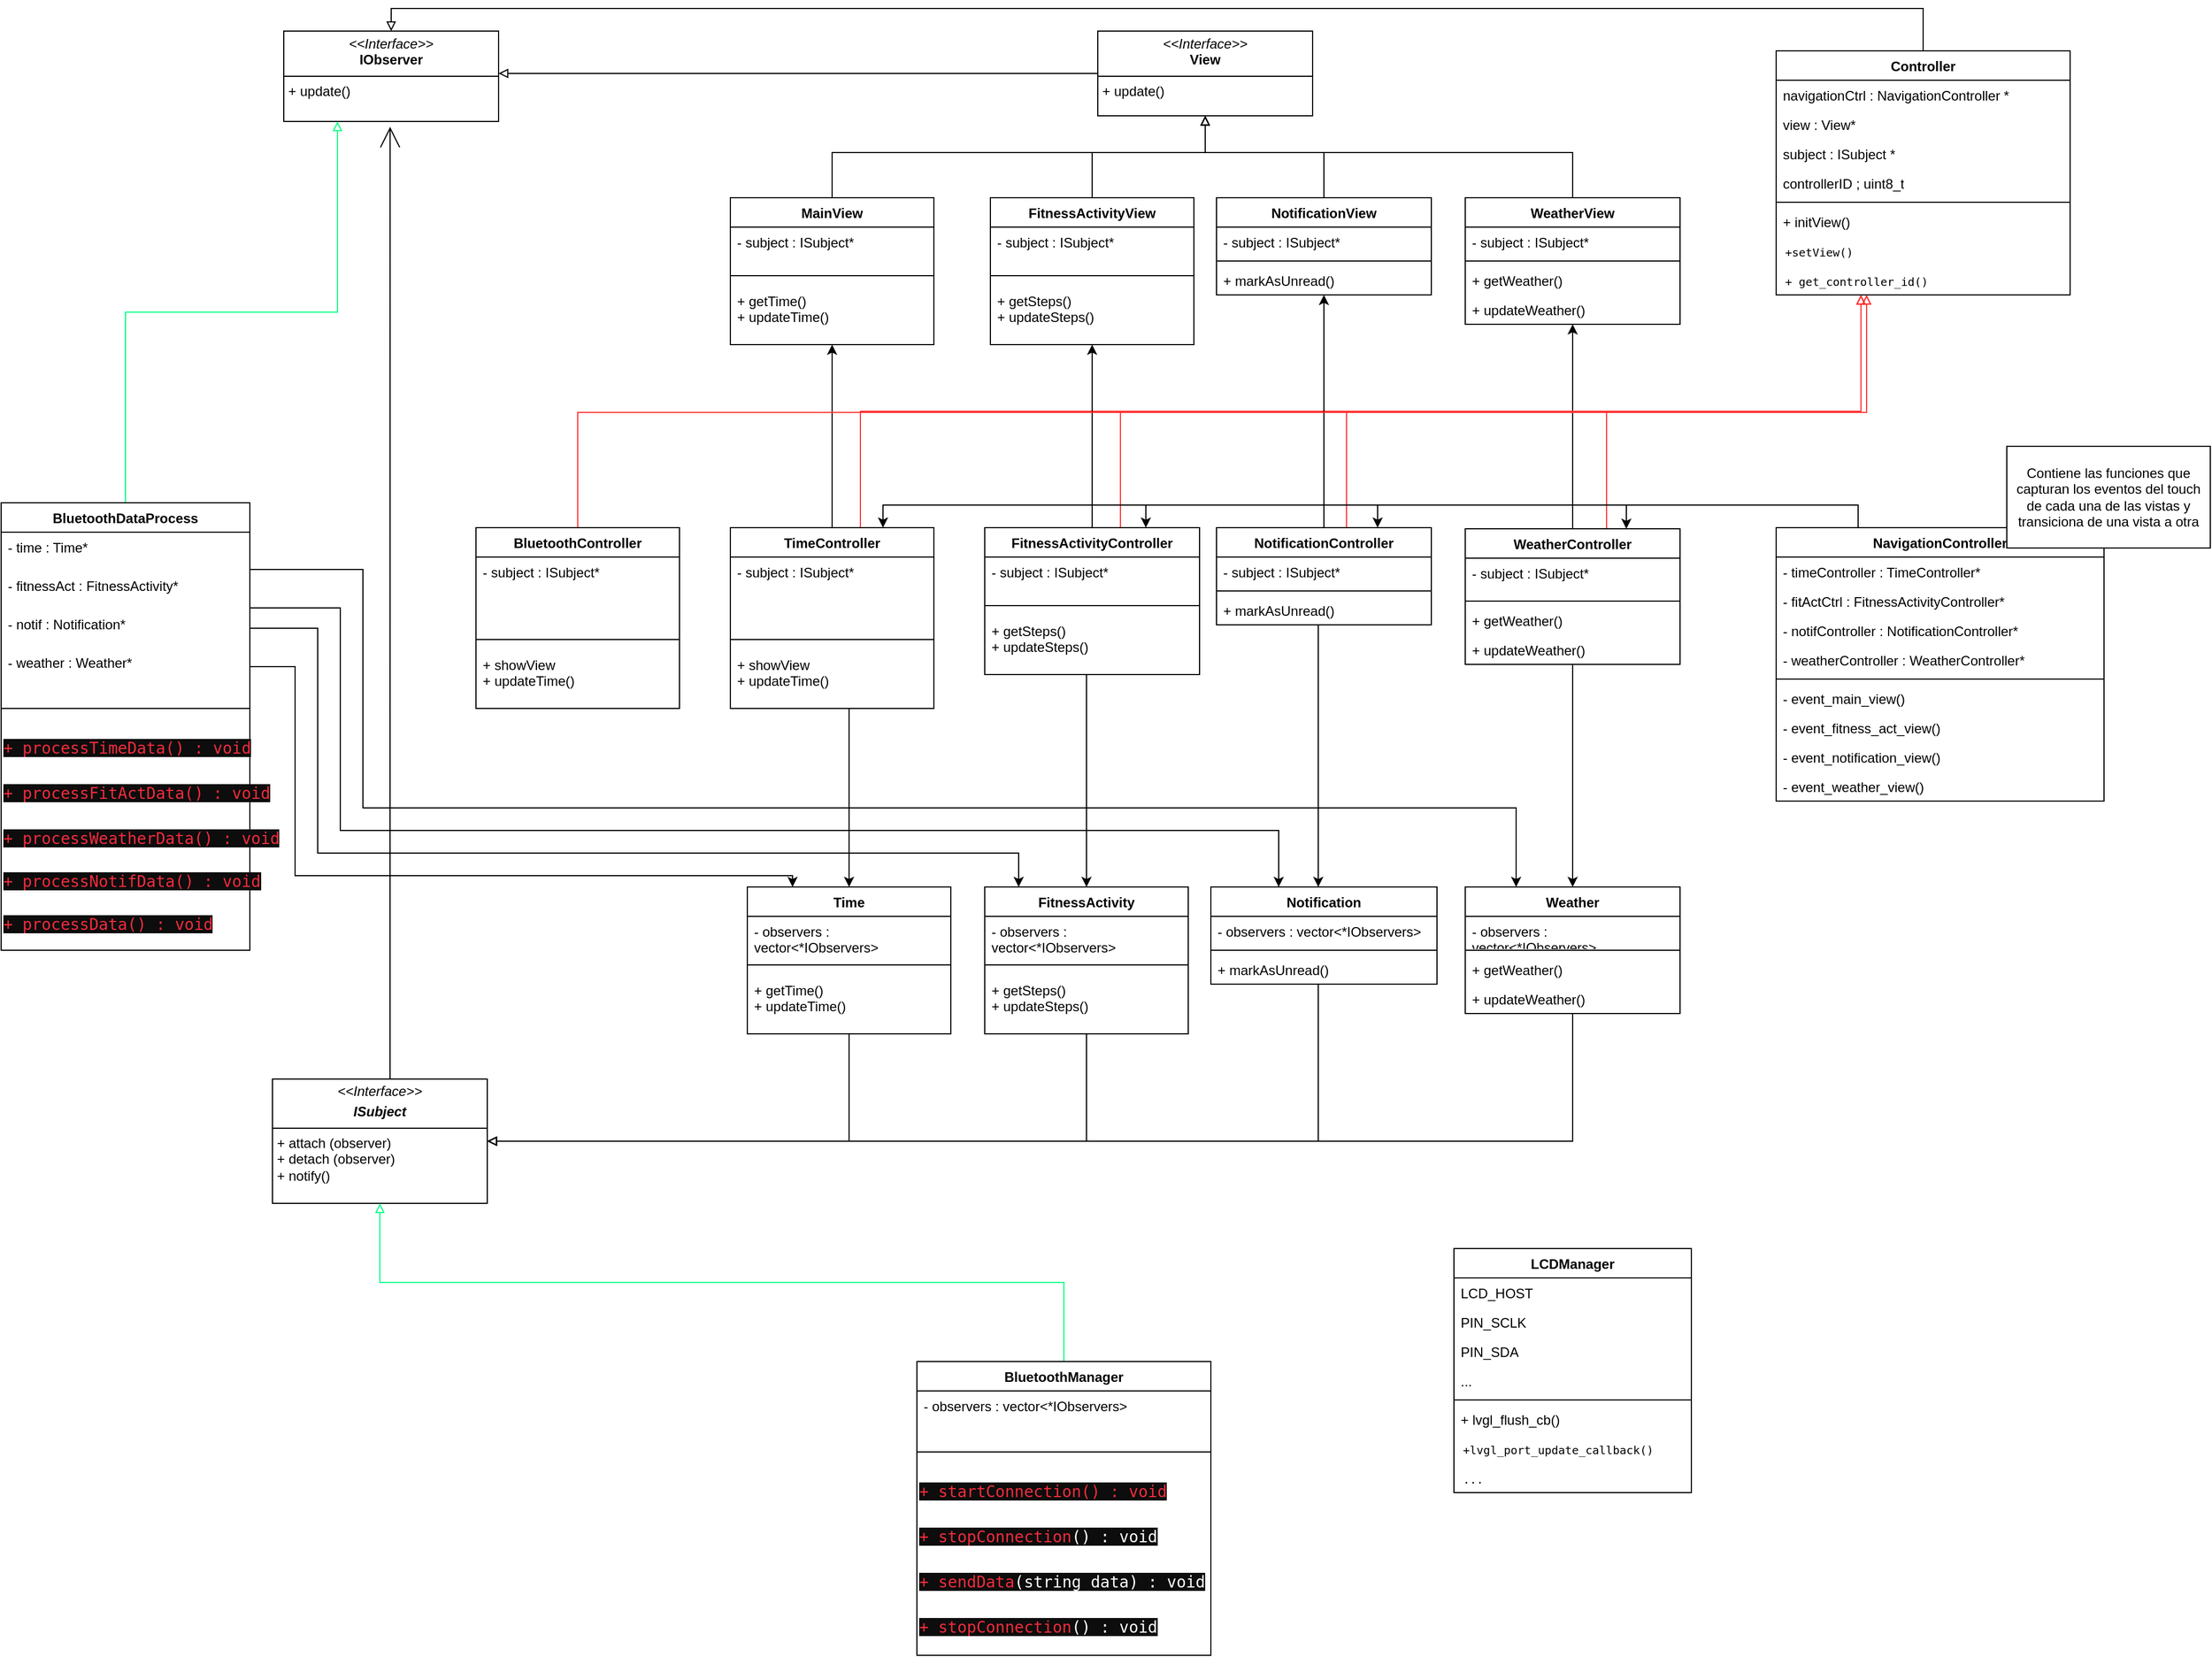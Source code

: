 <mxfile version="24.2.5" type="device">
  <diagram id="C5RBs43oDa-KdzZeNtuy" name="Page-1">
    <mxGraphModel dx="2514" dy="1075" grid="1" gridSize="10" guides="1" tooltips="1" connect="1" arrows="1" fold="1" page="1" pageScale="1" pageWidth="827" pageHeight="1169" math="0" shadow="0">
      <root>
        <mxCell id="WIyWlLk6GJQsqaUBKTNV-0" />
        <mxCell id="WIyWlLk6GJQsqaUBKTNV-1" parent="WIyWlLk6GJQsqaUBKTNV-0" />
        <mxCell id="Y4Jfx3rztnj3bM-HakYt-1" value="&lt;p style=&quot;margin:0px;margin-top:4px;text-align:center;&quot;&gt;&lt;i&gt;&amp;lt;&amp;lt;Interface&amp;gt;&amp;gt;&lt;/i&gt;&lt;br&gt;&lt;b&gt;IObserver&lt;/b&gt;&lt;/p&gt;&lt;hr size=&quot;1&quot; style=&quot;border-style:solid;&quot;&gt;&lt;p style=&quot;margin:0px;margin-left:4px;&quot;&gt;&lt;span style=&quot;background-color: initial;&quot;&gt;+ update()&lt;/span&gt;&lt;br&gt;&lt;/p&gt;" style="verticalAlign=top;align=left;overflow=fill;html=1;whiteSpace=wrap;" parent="WIyWlLk6GJQsqaUBKTNV-1" vertex="1">
          <mxGeometry x="-50" y="32.5" width="190" height="80" as="geometry" />
        </mxCell>
        <mxCell id="Y4Jfx3rztnj3bM-HakYt-4" value="&lt;p style=&quot;margin:0px;margin-top:4px;text-align:center;&quot;&gt;&lt;i&gt;&amp;lt;&amp;lt;Interface&amp;gt;&amp;gt;&lt;/i&gt;&lt;/p&gt;&lt;p style=&quot;margin:0px;margin-top:4px;text-align:center;&quot;&gt;&lt;i&gt;&lt;b&gt;ISubject&lt;/b&gt;&lt;/i&gt;&lt;/p&gt;&lt;hr size=&quot;1&quot; style=&quot;border-style:solid;&quot;&gt;&lt;p style=&quot;margin:0px;margin-left:4px;&quot;&gt;+ attach (observer)&lt;/p&gt;&lt;p style=&quot;margin:0px;margin-left:4px;&quot;&gt;+ detach (observer)&lt;/p&gt;&lt;p style=&quot;margin:0px;margin-left:4px;&quot;&gt;+ notify()&lt;/p&gt;" style="verticalAlign=top;align=left;overflow=fill;html=1;whiteSpace=wrap;" parent="WIyWlLk6GJQsqaUBKTNV-1" vertex="1">
          <mxGeometry x="-60" y="960" width="190" height="110" as="geometry" />
        </mxCell>
        <mxCell id="Y4Jfx3rztnj3bM-HakYt-7" style="edgeStyle=orthogonalEdgeStyle;rounded=0;orthogonalLoop=1;jettySize=auto;html=1;entryX=0.495;entryY=1.06;entryDx=0;entryDy=0;entryPerimeter=0;endArrow=open;endFill=0;strokeWidth=1;endSize=16;" parent="WIyWlLk6GJQsqaUBKTNV-1" source="Y4Jfx3rztnj3bM-HakYt-4" target="Y4Jfx3rztnj3bM-HakYt-1" edge="1">
          <mxGeometry relative="1" as="geometry">
            <Array as="points">
              <mxPoint x="44" y="750" />
              <mxPoint x="44" y="750" />
            </Array>
          </mxGeometry>
        </mxCell>
        <mxCell id="Y4Jfx3rztnj3bM-HakYt-68" style="edgeStyle=orthogonalEdgeStyle;rounded=0;orthogonalLoop=1;jettySize=auto;html=1;entryX=1;entryY=0.5;entryDx=0;entryDy=0;endArrow=block;endFill=0;" parent="WIyWlLk6GJQsqaUBKTNV-1" source="Y4Jfx3rztnj3bM-HakYt-9" target="Y4Jfx3rztnj3bM-HakYt-4" edge="1">
          <mxGeometry relative="1" as="geometry">
            <Array as="points">
              <mxPoint x="450" y="1015" />
            </Array>
          </mxGeometry>
        </mxCell>
        <mxCell id="Y4Jfx3rztnj3bM-HakYt-9" value="Time" style="swimlane;fontStyle=1;align=center;verticalAlign=top;childLayout=stackLayout;horizontal=1;startSize=26;horizontalStack=0;resizeParent=1;resizeParentMax=0;resizeLast=0;collapsible=1;marginBottom=0;whiteSpace=wrap;html=1;" parent="WIyWlLk6GJQsqaUBKTNV-1" vertex="1">
          <mxGeometry x="360" y="790" width="180" height="130" as="geometry" />
        </mxCell>
        <mxCell id="Y4Jfx3rztnj3bM-HakYt-10" value="- observers : vector&amp;lt;*IObservers&amp;gt;" style="text;strokeColor=none;fillColor=none;align=left;verticalAlign=top;spacingLeft=4;spacingRight=4;overflow=hidden;rotatable=0;points=[[0,0.5],[1,0.5]];portConstraint=eastwest;whiteSpace=wrap;html=1;" parent="Y4Jfx3rztnj3bM-HakYt-9" vertex="1">
          <mxGeometry y="26" width="180" height="34" as="geometry" />
        </mxCell>
        <mxCell id="Y4Jfx3rztnj3bM-HakYt-11" value="" style="line;strokeWidth=1;fillColor=none;align=left;verticalAlign=middle;spacingTop=-1;spacingLeft=3;spacingRight=3;rotatable=0;labelPosition=right;points=[];portConstraint=eastwest;strokeColor=inherit;" parent="Y4Jfx3rztnj3bM-HakYt-9" vertex="1">
          <mxGeometry y="60" width="180" height="18" as="geometry" />
        </mxCell>
        <mxCell id="Y4Jfx3rztnj3bM-HakYt-12" value="+ getTime()&lt;div&gt;+ updateTime()&lt;/div&gt;&lt;div&gt;&lt;br&gt;&lt;/div&gt;" style="text;strokeColor=none;fillColor=none;align=left;verticalAlign=top;spacingLeft=4;spacingRight=4;overflow=hidden;rotatable=0;points=[[0,0.5],[1,0.5]];portConstraint=eastwest;whiteSpace=wrap;html=1;" parent="Y4Jfx3rztnj3bM-HakYt-9" vertex="1">
          <mxGeometry y="78" width="180" height="52" as="geometry" />
        </mxCell>
        <mxCell id="Y4Jfx3rztnj3bM-HakYt-71" style="edgeStyle=orthogonalEdgeStyle;rounded=0;orthogonalLoop=1;jettySize=auto;html=1;entryX=1;entryY=0.5;entryDx=0;entryDy=0;endArrow=block;endFill=0;" parent="WIyWlLk6GJQsqaUBKTNV-1" source="Y4Jfx3rztnj3bM-HakYt-15" target="Y4Jfx3rztnj3bM-HakYt-4" edge="1">
          <mxGeometry relative="1" as="geometry">
            <Array as="points">
              <mxPoint x="1090" y="1015" />
            </Array>
          </mxGeometry>
        </mxCell>
        <mxCell id="Y4Jfx3rztnj3bM-HakYt-15" value="Weather" style="swimlane;fontStyle=1;align=center;verticalAlign=top;childLayout=stackLayout;horizontal=1;startSize=26;horizontalStack=0;resizeParent=1;resizeParentMax=0;resizeLast=0;collapsible=1;marginBottom=0;whiteSpace=wrap;html=1;" parent="WIyWlLk6GJQsqaUBKTNV-1" vertex="1">
          <mxGeometry x="995" y="790" width="190" height="112" as="geometry" />
        </mxCell>
        <mxCell id="Y4Jfx3rztnj3bM-HakYt-16" value="- observers : vector&amp;lt;*IObservers&amp;gt;" style="text;strokeColor=none;fillColor=none;align=left;verticalAlign=top;spacingLeft=4;spacingRight=4;overflow=hidden;rotatable=0;points=[[0,0.5],[1,0.5]];portConstraint=eastwest;whiteSpace=wrap;html=1;" parent="Y4Jfx3rztnj3bM-HakYt-15" vertex="1">
          <mxGeometry y="26" width="190" height="26" as="geometry" />
        </mxCell>
        <mxCell id="Y4Jfx3rztnj3bM-HakYt-17" value="" style="line;strokeWidth=1;fillColor=none;align=left;verticalAlign=middle;spacingTop=-1;spacingLeft=3;spacingRight=3;rotatable=0;labelPosition=right;points=[];portConstraint=eastwest;strokeColor=inherit;" parent="Y4Jfx3rztnj3bM-HakYt-15" vertex="1">
          <mxGeometry y="52" width="190" height="8" as="geometry" />
        </mxCell>
        <mxCell id="Y4Jfx3rztnj3bM-HakYt-18" value="+ getWeather()" style="text;strokeColor=none;fillColor=none;align=left;verticalAlign=top;spacingLeft=4;spacingRight=4;overflow=hidden;rotatable=0;points=[[0,0.5],[1,0.5]];portConstraint=eastwest;whiteSpace=wrap;html=1;" parent="Y4Jfx3rztnj3bM-HakYt-15" vertex="1">
          <mxGeometry y="60" width="190" height="26" as="geometry" />
        </mxCell>
        <mxCell id="Y4Jfx3rztnj3bM-HakYt-19" value="+ updateWeather()" style="text;strokeColor=none;fillColor=none;align=left;verticalAlign=top;spacingLeft=4;spacingRight=4;overflow=hidden;rotatable=0;points=[[0,0.5],[1,0.5]];portConstraint=eastwest;whiteSpace=wrap;html=1;" parent="Y4Jfx3rztnj3bM-HakYt-15" vertex="1">
          <mxGeometry y="86" width="190" height="26" as="geometry" />
        </mxCell>
        <mxCell id="Y4Jfx3rztnj3bM-HakYt-70" style="edgeStyle=orthogonalEdgeStyle;rounded=0;orthogonalLoop=1;jettySize=auto;html=1;entryX=1;entryY=0.5;entryDx=0;entryDy=0;endArrow=block;endFill=0;" parent="WIyWlLk6GJQsqaUBKTNV-1" source="Y4Jfx3rztnj3bM-HakYt-22" target="Y4Jfx3rztnj3bM-HakYt-4" edge="1">
          <mxGeometry relative="1" as="geometry">
            <Array as="points">
              <mxPoint x="865" y="1015" />
            </Array>
          </mxGeometry>
        </mxCell>
        <mxCell id="Y4Jfx3rztnj3bM-HakYt-22" value="Notification" style="swimlane;fontStyle=1;align=center;verticalAlign=top;childLayout=stackLayout;horizontal=1;startSize=26;horizontalStack=0;resizeParent=1;resizeParentMax=0;resizeLast=0;collapsible=1;marginBottom=0;whiteSpace=wrap;html=1;" parent="WIyWlLk6GJQsqaUBKTNV-1" vertex="1">
          <mxGeometry x="770" y="790" width="200" height="86" as="geometry" />
        </mxCell>
        <mxCell id="Y4Jfx3rztnj3bM-HakYt-23" value="- observers : vector&amp;lt;*IObservers&amp;gt;" style="text;strokeColor=none;fillColor=none;align=left;verticalAlign=top;spacingLeft=4;spacingRight=4;overflow=hidden;rotatable=0;points=[[0,0.5],[1,0.5]];portConstraint=eastwest;whiteSpace=wrap;html=1;" parent="Y4Jfx3rztnj3bM-HakYt-22" vertex="1">
          <mxGeometry y="26" width="200" height="26" as="geometry" />
        </mxCell>
        <mxCell id="Y4Jfx3rztnj3bM-HakYt-24" value="" style="line;strokeWidth=1;fillColor=none;align=left;verticalAlign=middle;spacingTop=-1;spacingLeft=3;spacingRight=3;rotatable=0;labelPosition=right;points=[];portConstraint=eastwest;strokeColor=inherit;" parent="Y4Jfx3rztnj3bM-HakYt-22" vertex="1">
          <mxGeometry y="52" width="200" height="8" as="geometry" />
        </mxCell>
        <mxCell id="Y4Jfx3rztnj3bM-HakYt-25" value="+ markAsUnread()" style="text;strokeColor=none;fillColor=none;align=left;verticalAlign=top;spacingLeft=4;spacingRight=4;overflow=hidden;rotatable=0;points=[[0,0.5],[1,0.5]];portConstraint=eastwest;whiteSpace=wrap;html=1;" parent="Y4Jfx3rztnj3bM-HakYt-22" vertex="1">
          <mxGeometry y="60" width="200" height="26" as="geometry" />
        </mxCell>
        <mxCell id="Y4Jfx3rztnj3bM-HakYt-69" style="edgeStyle=orthogonalEdgeStyle;rounded=0;orthogonalLoop=1;jettySize=auto;html=1;entryX=1;entryY=0.5;entryDx=0;entryDy=0;endArrow=block;endFill=0;" parent="WIyWlLk6GJQsqaUBKTNV-1" source="Y4Jfx3rztnj3bM-HakYt-29" target="Y4Jfx3rztnj3bM-HakYt-4" edge="1">
          <mxGeometry relative="1" as="geometry">
            <Array as="points">
              <mxPoint x="660" y="1015" />
            </Array>
          </mxGeometry>
        </mxCell>
        <mxCell id="Y4Jfx3rztnj3bM-HakYt-29" value="FitnessActivity" style="swimlane;fontStyle=1;align=center;verticalAlign=top;childLayout=stackLayout;horizontal=1;startSize=26;horizontalStack=0;resizeParent=1;resizeParentMax=0;resizeLast=0;collapsible=1;marginBottom=0;whiteSpace=wrap;html=1;" parent="WIyWlLk6GJQsqaUBKTNV-1" vertex="1">
          <mxGeometry x="570" y="790" width="180" height="130" as="geometry" />
        </mxCell>
        <mxCell id="Y4Jfx3rztnj3bM-HakYt-30" value="- observers : vector&amp;lt;*IObservers&amp;gt;" style="text;strokeColor=none;fillColor=none;align=left;verticalAlign=top;spacingLeft=4;spacingRight=4;overflow=hidden;rotatable=0;points=[[0,0.5],[1,0.5]];portConstraint=eastwest;whiteSpace=wrap;html=1;" parent="Y4Jfx3rztnj3bM-HakYt-29" vertex="1">
          <mxGeometry y="26" width="180" height="34" as="geometry" />
        </mxCell>
        <mxCell id="Y4Jfx3rztnj3bM-HakYt-31" value="" style="line;strokeWidth=1;fillColor=none;align=left;verticalAlign=middle;spacingTop=-1;spacingLeft=3;spacingRight=3;rotatable=0;labelPosition=right;points=[];portConstraint=eastwest;strokeColor=inherit;" parent="Y4Jfx3rztnj3bM-HakYt-29" vertex="1">
          <mxGeometry y="60" width="180" height="18" as="geometry" />
        </mxCell>
        <mxCell id="Y4Jfx3rztnj3bM-HakYt-32" value="+ getSteps()&lt;div&gt;+ updateSteps()&lt;/div&gt;&lt;div&gt;&lt;br&gt;&lt;/div&gt;" style="text;strokeColor=none;fillColor=none;align=left;verticalAlign=top;spacingLeft=4;spacingRight=4;overflow=hidden;rotatable=0;points=[[0,0.5],[1,0.5]];portConstraint=eastwest;whiteSpace=wrap;html=1;" parent="Y4Jfx3rztnj3bM-HakYt-29" vertex="1">
          <mxGeometry y="78" width="180" height="52" as="geometry" />
        </mxCell>
        <mxCell id="Y4Jfx3rztnj3bM-HakYt-35" style="edgeStyle=orthogonalEdgeStyle;rounded=0;orthogonalLoop=1;jettySize=auto;html=1;endArrow=block;endFill=0;" parent="WIyWlLk6GJQsqaUBKTNV-1" source="Y4Jfx3rztnj3bM-HakYt-34" target="Y4Jfx3rztnj3bM-HakYt-1" edge="1">
          <mxGeometry relative="1" as="geometry">
            <Array as="points">
              <mxPoint x="270" y="70" />
              <mxPoint x="270" y="70" />
            </Array>
          </mxGeometry>
        </mxCell>
        <mxCell id="Y4Jfx3rztnj3bM-HakYt-34" value="&lt;p style=&quot;margin:0px;margin-top:4px;text-align:center;&quot;&gt;&lt;i&gt;&amp;lt;&amp;lt;Interface&amp;gt;&amp;gt;&lt;/i&gt;&lt;br&gt;&lt;b&gt;View&lt;/b&gt;&lt;/p&gt;&lt;hr size=&quot;1&quot; style=&quot;border-style:solid;&quot;&gt;&lt;p style=&quot;margin:0px;margin-left:4px;&quot;&gt;&lt;span style=&quot;background-color: initial;&quot;&gt;+ update()&lt;/span&gt;&lt;br&gt;&lt;/p&gt;" style="verticalAlign=top;align=left;overflow=fill;html=1;whiteSpace=wrap;" parent="WIyWlLk6GJQsqaUBKTNV-1" vertex="1">
          <mxGeometry x="670" y="32.5" width="190" height="75" as="geometry" />
        </mxCell>
        <mxCell id="Y4Jfx3rztnj3bM-HakYt-62" style="edgeStyle=orthogonalEdgeStyle;rounded=0;orthogonalLoop=1;jettySize=auto;html=1;exitX=0.5;exitY=0;exitDx=0;exitDy=0;endArrow=block;endFill=0;" parent="WIyWlLk6GJQsqaUBKTNV-1" source="Y4Jfx3rztnj3bM-HakYt-40" target="Y4Jfx3rztnj3bM-HakYt-34" edge="1">
          <mxGeometry relative="1" as="geometry">
            <mxPoint x="435" y="160" as="sourcePoint" />
            <Array as="points">
              <mxPoint x="435" y="140" />
              <mxPoint x="765" y="140" />
            </Array>
          </mxGeometry>
        </mxCell>
        <mxCell id="Y4Jfx3rztnj3bM-HakYt-40" value="MainView" style="swimlane;fontStyle=1;align=center;verticalAlign=top;childLayout=stackLayout;horizontal=1;startSize=26;horizontalStack=0;resizeParent=1;resizeParentMax=0;resizeLast=0;collapsible=1;marginBottom=0;whiteSpace=wrap;html=1;" parent="WIyWlLk6GJQsqaUBKTNV-1" vertex="1">
          <mxGeometry x="345" y="180" width="180" height="130" as="geometry" />
        </mxCell>
        <mxCell id="Y4Jfx3rztnj3bM-HakYt-41" value="- subject : ISubject*" style="text;strokeColor=none;fillColor=none;align=left;verticalAlign=top;spacingLeft=4;spacingRight=4;overflow=hidden;rotatable=0;points=[[0,0.5],[1,0.5]];portConstraint=eastwest;whiteSpace=wrap;html=1;" parent="Y4Jfx3rztnj3bM-HakYt-40" vertex="1">
          <mxGeometry y="26" width="180" height="34" as="geometry" />
        </mxCell>
        <mxCell id="Y4Jfx3rztnj3bM-HakYt-42" value="" style="line;strokeWidth=1;fillColor=none;align=left;verticalAlign=middle;spacingTop=-1;spacingLeft=3;spacingRight=3;rotatable=0;labelPosition=right;points=[];portConstraint=eastwest;strokeColor=inherit;" parent="Y4Jfx3rztnj3bM-HakYt-40" vertex="1">
          <mxGeometry y="60" width="180" height="18" as="geometry" />
        </mxCell>
        <mxCell id="Y4Jfx3rztnj3bM-HakYt-43" value="+ getTime()&lt;div&gt;+ updateTime()&lt;/div&gt;&lt;div&gt;&lt;br&gt;&lt;/div&gt;" style="text;strokeColor=none;fillColor=none;align=left;verticalAlign=top;spacingLeft=4;spacingRight=4;overflow=hidden;rotatable=0;points=[[0,0.5],[1,0.5]];portConstraint=eastwest;whiteSpace=wrap;html=1;" parent="Y4Jfx3rztnj3bM-HakYt-40" vertex="1">
          <mxGeometry y="78" width="180" height="52" as="geometry" />
        </mxCell>
        <mxCell id="Y4Jfx3rztnj3bM-HakYt-67" style="edgeStyle=orthogonalEdgeStyle;rounded=0;orthogonalLoop=1;jettySize=auto;html=1;exitX=0.5;exitY=0;exitDx=0;exitDy=0;endArrow=block;endFill=0;" parent="WIyWlLk6GJQsqaUBKTNV-1" source="Y4Jfx3rztnj3bM-HakYt-46" target="Y4Jfx3rztnj3bM-HakYt-34" edge="1">
          <mxGeometry relative="1" as="geometry">
            <Array as="points">
              <mxPoint x="1090" y="140" />
              <mxPoint x="765" y="140" />
            </Array>
          </mxGeometry>
        </mxCell>
        <mxCell id="Y4Jfx3rztnj3bM-HakYt-46" value="WeatherView" style="swimlane;fontStyle=1;align=center;verticalAlign=top;childLayout=stackLayout;horizontal=1;startSize=26;horizontalStack=0;resizeParent=1;resizeParentMax=0;resizeLast=0;collapsible=1;marginBottom=0;whiteSpace=wrap;html=1;" parent="WIyWlLk6GJQsqaUBKTNV-1" vertex="1">
          <mxGeometry x="995" y="180" width="190" height="112" as="geometry" />
        </mxCell>
        <mxCell id="Y4Jfx3rztnj3bM-HakYt-47" value="- subject : ISubject*" style="text;strokeColor=none;fillColor=none;align=left;verticalAlign=top;spacingLeft=4;spacingRight=4;overflow=hidden;rotatable=0;points=[[0,0.5],[1,0.5]];portConstraint=eastwest;whiteSpace=wrap;html=1;" parent="Y4Jfx3rztnj3bM-HakYt-46" vertex="1">
          <mxGeometry y="26" width="190" height="26" as="geometry" />
        </mxCell>
        <mxCell id="Y4Jfx3rztnj3bM-HakYt-48" value="" style="line;strokeWidth=1;fillColor=none;align=left;verticalAlign=middle;spacingTop=-1;spacingLeft=3;spacingRight=3;rotatable=0;labelPosition=right;points=[];portConstraint=eastwest;strokeColor=inherit;" parent="Y4Jfx3rztnj3bM-HakYt-46" vertex="1">
          <mxGeometry y="52" width="190" height="8" as="geometry" />
        </mxCell>
        <mxCell id="Y4Jfx3rztnj3bM-HakYt-49" value="+ getWeather()" style="text;strokeColor=none;fillColor=none;align=left;verticalAlign=top;spacingLeft=4;spacingRight=4;overflow=hidden;rotatable=0;points=[[0,0.5],[1,0.5]];portConstraint=eastwest;whiteSpace=wrap;html=1;" parent="Y4Jfx3rztnj3bM-HakYt-46" vertex="1">
          <mxGeometry y="60" width="190" height="26" as="geometry" />
        </mxCell>
        <mxCell id="Y4Jfx3rztnj3bM-HakYt-50" value="+ updateWeather()" style="text;strokeColor=none;fillColor=none;align=left;verticalAlign=top;spacingLeft=4;spacingRight=4;overflow=hidden;rotatable=0;points=[[0,0.5],[1,0.5]];portConstraint=eastwest;whiteSpace=wrap;html=1;" parent="Y4Jfx3rztnj3bM-HakYt-46" vertex="1">
          <mxGeometry y="86" width="190" height="26" as="geometry" />
        </mxCell>
        <mxCell id="Y4Jfx3rztnj3bM-HakYt-65" style="edgeStyle=orthogonalEdgeStyle;rounded=0;orthogonalLoop=1;jettySize=auto;html=1;exitX=0.5;exitY=0;exitDx=0;exitDy=0;endArrow=block;endFill=0;" parent="WIyWlLk6GJQsqaUBKTNV-1" source="Y4Jfx3rztnj3bM-HakYt-51" target="Y4Jfx3rztnj3bM-HakYt-34" edge="1">
          <mxGeometry relative="1" as="geometry">
            <mxPoint x="870" y="144" as="sourcePoint" />
            <Array as="points">
              <mxPoint x="870" y="140" />
              <mxPoint x="765" y="140" />
            </Array>
          </mxGeometry>
        </mxCell>
        <mxCell id="Y4Jfx3rztnj3bM-HakYt-51" value="NotificationView" style="swimlane;fontStyle=1;align=center;verticalAlign=top;childLayout=stackLayout;horizontal=1;startSize=26;horizontalStack=0;resizeParent=1;resizeParentMax=0;resizeLast=0;collapsible=1;marginBottom=0;whiteSpace=wrap;html=1;" parent="WIyWlLk6GJQsqaUBKTNV-1" vertex="1">
          <mxGeometry x="775" y="180" width="190" height="86" as="geometry" />
        </mxCell>
        <mxCell id="Y4Jfx3rztnj3bM-HakYt-52" value="- subject : ISubject*" style="text;strokeColor=none;fillColor=none;align=left;verticalAlign=top;spacingLeft=4;spacingRight=4;overflow=hidden;rotatable=0;points=[[0,0.5],[1,0.5]];portConstraint=eastwest;whiteSpace=wrap;html=1;" parent="Y4Jfx3rztnj3bM-HakYt-51" vertex="1">
          <mxGeometry y="26" width="190" height="26" as="geometry" />
        </mxCell>
        <mxCell id="Y4Jfx3rztnj3bM-HakYt-53" value="" style="line;strokeWidth=1;fillColor=none;align=left;verticalAlign=middle;spacingTop=-1;spacingLeft=3;spacingRight=3;rotatable=0;labelPosition=right;points=[];portConstraint=eastwest;strokeColor=inherit;" parent="Y4Jfx3rztnj3bM-HakYt-51" vertex="1">
          <mxGeometry y="52" width="190" height="8" as="geometry" />
        </mxCell>
        <mxCell id="Y4Jfx3rztnj3bM-HakYt-54" value="+ markAsUnread()" style="text;strokeColor=none;fillColor=none;align=left;verticalAlign=top;spacingLeft=4;spacingRight=4;overflow=hidden;rotatable=0;points=[[0,0.5],[1,0.5]];portConstraint=eastwest;whiteSpace=wrap;html=1;" parent="Y4Jfx3rztnj3bM-HakYt-51" vertex="1">
          <mxGeometry y="60" width="190" height="26" as="geometry" />
        </mxCell>
        <mxCell id="Y4Jfx3rztnj3bM-HakYt-64" style="edgeStyle=orthogonalEdgeStyle;rounded=0;orthogonalLoop=1;jettySize=auto;html=1;exitX=0.5;exitY=0;exitDx=0;exitDy=0;endArrow=block;endFill=0;" parent="WIyWlLk6GJQsqaUBKTNV-1" source="Y4Jfx3rztnj3bM-HakYt-57" target="Y4Jfx3rztnj3bM-HakYt-34" edge="1">
          <mxGeometry relative="1" as="geometry">
            <mxPoint x="670" y="160" as="sourcePoint" />
            <Array as="points">
              <mxPoint x="665" y="140" />
              <mxPoint x="765" y="140" />
            </Array>
          </mxGeometry>
        </mxCell>
        <mxCell id="Y4Jfx3rztnj3bM-HakYt-57" value="FitnessActivityView" style="swimlane;fontStyle=1;align=center;verticalAlign=top;childLayout=stackLayout;horizontal=1;startSize=26;horizontalStack=0;resizeParent=1;resizeParentMax=0;resizeLast=0;collapsible=1;marginBottom=0;whiteSpace=wrap;html=1;" parent="WIyWlLk6GJQsqaUBKTNV-1" vertex="1">
          <mxGeometry x="575" y="180" width="180" height="130" as="geometry" />
        </mxCell>
        <mxCell id="Y4Jfx3rztnj3bM-HakYt-58" value="- subject : ISubject*" style="text;strokeColor=none;fillColor=none;align=left;verticalAlign=top;spacingLeft=4;spacingRight=4;overflow=hidden;rotatable=0;points=[[0,0.5],[1,0.5]];portConstraint=eastwest;whiteSpace=wrap;html=1;" parent="Y4Jfx3rztnj3bM-HakYt-57" vertex="1">
          <mxGeometry y="26" width="180" height="34" as="geometry" />
        </mxCell>
        <mxCell id="Y4Jfx3rztnj3bM-HakYt-59" value="" style="line;strokeWidth=1;fillColor=none;align=left;verticalAlign=middle;spacingTop=-1;spacingLeft=3;spacingRight=3;rotatable=0;labelPosition=right;points=[];portConstraint=eastwest;strokeColor=inherit;" parent="Y4Jfx3rztnj3bM-HakYt-57" vertex="1">
          <mxGeometry y="60" width="180" height="18" as="geometry" />
        </mxCell>
        <mxCell id="Y4Jfx3rztnj3bM-HakYt-60" value="+ getSteps()&lt;div&gt;+ updateSteps()&lt;/div&gt;&lt;div&gt;&lt;br&gt;&lt;/div&gt;" style="text;strokeColor=none;fillColor=none;align=left;verticalAlign=top;spacingLeft=4;spacingRight=4;overflow=hidden;rotatable=0;points=[[0,0.5],[1,0.5]];portConstraint=eastwest;whiteSpace=wrap;html=1;" parent="Y4Jfx3rztnj3bM-HakYt-57" vertex="1">
          <mxGeometry y="78" width="180" height="52" as="geometry" />
        </mxCell>
        <mxCell id="QEWdOii7C2FgMJBOn3tr-18" style="edgeStyle=orthogonalEdgeStyle;rounded=0;orthogonalLoop=1;jettySize=auto;html=1;" parent="WIyWlLk6GJQsqaUBKTNV-1" source="QEWdOii7C2FgMJBOn3tr-0" target="Y4Jfx3rztnj3bM-HakYt-9" edge="1">
          <mxGeometry relative="1" as="geometry">
            <Array as="points">
              <mxPoint x="450" y="670" />
              <mxPoint x="450" y="670" />
            </Array>
          </mxGeometry>
        </mxCell>
        <mxCell id="QEWdOii7C2FgMJBOn3tr-19" style="edgeStyle=orthogonalEdgeStyle;rounded=0;orthogonalLoop=1;jettySize=auto;html=1;exitX=0.5;exitY=0;exitDx=0;exitDy=0;" parent="WIyWlLk6GJQsqaUBKTNV-1" source="QEWdOii7C2FgMJBOn3tr-0" target="Y4Jfx3rztnj3bM-HakYt-40" edge="1">
          <mxGeometry relative="1" as="geometry" />
        </mxCell>
        <mxCell id="10-dk0nBCV9YgR6wRoVn-30" style="edgeStyle=orthogonalEdgeStyle;rounded=0;orthogonalLoop=1;jettySize=auto;html=1;exitX=0.5;exitY=0;exitDx=0;exitDy=0;endArrow=block;endFill=0;fillColor=#f8cecc;strokeColor=#FF3333;" parent="WIyWlLk6GJQsqaUBKTNV-1" source="QEWdOii7C2FgMJBOn3tr-0" target="10-dk0nBCV9YgR6wRoVn-20" edge="1">
          <mxGeometry relative="1" as="geometry">
            <Array as="points">
              <mxPoint x="460" y="472" />
              <mxPoint x="460" y="369" />
              <mxPoint x="1345" y="369" />
            </Array>
          </mxGeometry>
        </mxCell>
        <mxCell id="QEWdOii7C2FgMJBOn3tr-0" value="TimeController" style="swimlane;fontStyle=1;align=center;verticalAlign=top;childLayout=stackLayout;horizontal=1;startSize=26;horizontalStack=0;resizeParent=1;resizeParentMax=0;resizeLast=0;collapsible=1;marginBottom=0;whiteSpace=wrap;html=1;" parent="WIyWlLk6GJQsqaUBKTNV-1" vertex="1">
          <mxGeometry x="345" y="472" width="180" height="160" as="geometry" />
        </mxCell>
        <mxCell id="QEWdOii7C2FgMJBOn3tr-1" value="- subject : ISubject*" style="text;strokeColor=none;fillColor=none;align=left;verticalAlign=top;spacingLeft=4;spacingRight=4;overflow=hidden;rotatable=0;points=[[0,0.5],[1,0.5]];portConstraint=eastwest;whiteSpace=wrap;html=1;" parent="QEWdOii7C2FgMJBOn3tr-0" vertex="1">
          <mxGeometry y="26" width="180" height="64" as="geometry" />
        </mxCell>
        <mxCell id="QEWdOii7C2FgMJBOn3tr-2" value="" style="line;strokeWidth=1;fillColor=none;align=left;verticalAlign=middle;spacingTop=-1;spacingLeft=3;spacingRight=3;rotatable=0;labelPosition=right;points=[];portConstraint=eastwest;strokeColor=inherit;" parent="QEWdOii7C2FgMJBOn3tr-0" vertex="1">
          <mxGeometry y="90" width="180" height="18" as="geometry" />
        </mxCell>
        <mxCell id="QEWdOii7C2FgMJBOn3tr-3" value="+ showView&lt;div&gt;+ updateTime()&lt;/div&gt;&lt;div&gt;&lt;br&gt;&lt;/div&gt;" style="text;strokeColor=none;fillColor=none;align=left;verticalAlign=top;spacingLeft=4;spacingRight=4;overflow=hidden;rotatable=0;points=[[0,0.5],[1,0.5]];portConstraint=eastwest;whiteSpace=wrap;html=1;" parent="QEWdOii7C2FgMJBOn3tr-0" vertex="1">
          <mxGeometry y="108" width="180" height="52" as="geometry" />
        </mxCell>
        <mxCell id="QEWdOii7C2FgMJBOn3tr-24" style="edgeStyle=orthogonalEdgeStyle;rounded=0;orthogonalLoop=1;jettySize=auto;html=1;" parent="WIyWlLk6GJQsqaUBKTNV-1" source="QEWdOii7C2FgMJBOn3tr-4" target="Y4Jfx3rztnj3bM-HakYt-46" edge="1">
          <mxGeometry relative="1" as="geometry" />
        </mxCell>
        <mxCell id="QEWdOii7C2FgMJBOn3tr-25" style="edgeStyle=orthogonalEdgeStyle;rounded=0;orthogonalLoop=1;jettySize=auto;html=1;" parent="WIyWlLk6GJQsqaUBKTNV-1" source="QEWdOii7C2FgMJBOn3tr-4" target="Y4Jfx3rztnj3bM-HakYt-15" edge="1">
          <mxGeometry relative="1" as="geometry" />
        </mxCell>
        <mxCell id="10-dk0nBCV9YgR6wRoVn-33" style="edgeStyle=orthogonalEdgeStyle;rounded=0;orthogonalLoop=1;jettySize=auto;html=1;exitX=0.5;exitY=0;exitDx=0;exitDy=0;endArrow=block;endFill=0;strokeColor=#FF3333;" parent="WIyWlLk6GJQsqaUBKTNV-1" source="QEWdOii7C2FgMJBOn3tr-4" target="10-dk0nBCV9YgR6wRoVn-20" edge="1">
          <mxGeometry relative="1" as="geometry">
            <Array as="points">
              <mxPoint x="1120" y="473" />
              <mxPoint x="1120" y="370" />
              <mxPoint x="1345" y="370" />
            </Array>
          </mxGeometry>
        </mxCell>
        <mxCell id="QEWdOii7C2FgMJBOn3tr-4" value="WeatherController" style="swimlane;fontStyle=1;align=center;verticalAlign=top;childLayout=stackLayout;horizontal=1;startSize=26;horizontalStack=0;resizeParent=1;resizeParentMax=0;resizeLast=0;collapsible=1;marginBottom=0;whiteSpace=wrap;html=1;" parent="WIyWlLk6GJQsqaUBKTNV-1" vertex="1">
          <mxGeometry x="995" y="473" width="190" height="120" as="geometry" />
        </mxCell>
        <mxCell id="QEWdOii7C2FgMJBOn3tr-5" value="- subject : ISubject*" style="text;strokeColor=none;fillColor=none;align=left;verticalAlign=top;spacingLeft=4;spacingRight=4;overflow=hidden;rotatable=0;points=[[0,0.5],[1,0.5]];portConstraint=eastwest;whiteSpace=wrap;html=1;" parent="QEWdOii7C2FgMJBOn3tr-4" vertex="1">
          <mxGeometry y="26" width="190" height="34" as="geometry" />
        </mxCell>
        <mxCell id="QEWdOii7C2FgMJBOn3tr-6" value="" style="line;strokeWidth=1;fillColor=none;align=left;verticalAlign=middle;spacingTop=-1;spacingLeft=3;spacingRight=3;rotatable=0;labelPosition=right;points=[];portConstraint=eastwest;strokeColor=inherit;" parent="QEWdOii7C2FgMJBOn3tr-4" vertex="1">
          <mxGeometry y="60" width="190" height="8" as="geometry" />
        </mxCell>
        <mxCell id="QEWdOii7C2FgMJBOn3tr-7" value="+ getWeather()" style="text;strokeColor=none;fillColor=none;align=left;verticalAlign=top;spacingLeft=4;spacingRight=4;overflow=hidden;rotatable=0;points=[[0,0.5],[1,0.5]];portConstraint=eastwest;whiteSpace=wrap;html=1;" parent="QEWdOii7C2FgMJBOn3tr-4" vertex="1">
          <mxGeometry y="68" width="190" height="26" as="geometry" />
        </mxCell>
        <mxCell id="QEWdOii7C2FgMJBOn3tr-8" value="+ updateWeather()" style="text;strokeColor=none;fillColor=none;align=left;verticalAlign=top;spacingLeft=4;spacingRight=4;overflow=hidden;rotatable=0;points=[[0,0.5],[1,0.5]];portConstraint=eastwest;whiteSpace=wrap;html=1;" parent="QEWdOii7C2FgMJBOn3tr-4" vertex="1">
          <mxGeometry y="94" width="190" height="26" as="geometry" />
        </mxCell>
        <mxCell id="QEWdOii7C2FgMJBOn3tr-22" style="edgeStyle=orthogonalEdgeStyle;rounded=0;orthogonalLoop=1;jettySize=auto;html=1;" parent="WIyWlLk6GJQsqaUBKTNV-1" source="QEWdOii7C2FgMJBOn3tr-9" target="Y4Jfx3rztnj3bM-HakYt-51" edge="1">
          <mxGeometry relative="1" as="geometry" />
        </mxCell>
        <mxCell id="QEWdOii7C2FgMJBOn3tr-23" style="edgeStyle=orthogonalEdgeStyle;rounded=0;orthogonalLoop=1;jettySize=auto;html=1;" parent="WIyWlLk6GJQsqaUBKTNV-1" source="QEWdOii7C2FgMJBOn3tr-9" target="Y4Jfx3rztnj3bM-HakYt-22" edge="1">
          <mxGeometry relative="1" as="geometry">
            <Array as="points">
              <mxPoint x="865" y="630" />
              <mxPoint x="865" y="630" />
            </Array>
          </mxGeometry>
        </mxCell>
        <mxCell id="10-dk0nBCV9YgR6wRoVn-32" style="edgeStyle=orthogonalEdgeStyle;rounded=0;orthogonalLoop=1;jettySize=auto;html=1;exitX=0.5;exitY=0;exitDx=0;exitDy=0;endArrow=block;endFill=0;strokeColor=#FF3333;" parent="WIyWlLk6GJQsqaUBKTNV-1" source="QEWdOii7C2FgMJBOn3tr-9" target="10-dk0nBCV9YgR6wRoVn-20" edge="1">
          <mxGeometry relative="1" as="geometry">
            <Array as="points">
              <mxPoint x="890" y="472" />
              <mxPoint x="890" y="369" />
              <mxPoint x="1345" y="369" />
            </Array>
          </mxGeometry>
        </mxCell>
        <mxCell id="QEWdOii7C2FgMJBOn3tr-9" value="NotificationController" style="swimlane;fontStyle=1;align=center;verticalAlign=top;childLayout=stackLayout;horizontal=1;startSize=26;horizontalStack=0;resizeParent=1;resizeParentMax=0;resizeLast=0;collapsible=1;marginBottom=0;whiteSpace=wrap;html=1;" parent="WIyWlLk6GJQsqaUBKTNV-1" vertex="1">
          <mxGeometry x="775" y="472" width="190" height="86" as="geometry" />
        </mxCell>
        <mxCell id="QEWdOii7C2FgMJBOn3tr-10" value="- subject : ISubject*" style="text;strokeColor=none;fillColor=none;align=left;verticalAlign=top;spacingLeft=4;spacingRight=4;overflow=hidden;rotatable=0;points=[[0,0.5],[1,0.5]];portConstraint=eastwest;whiteSpace=wrap;html=1;" parent="QEWdOii7C2FgMJBOn3tr-9" vertex="1">
          <mxGeometry y="26" width="190" height="26" as="geometry" />
        </mxCell>
        <mxCell id="QEWdOii7C2FgMJBOn3tr-11" value="" style="line;strokeWidth=1;fillColor=none;align=left;verticalAlign=middle;spacingTop=-1;spacingLeft=3;spacingRight=3;rotatable=0;labelPosition=right;points=[];portConstraint=eastwest;strokeColor=inherit;" parent="QEWdOii7C2FgMJBOn3tr-9" vertex="1">
          <mxGeometry y="52" width="190" height="8" as="geometry" />
        </mxCell>
        <mxCell id="QEWdOii7C2FgMJBOn3tr-12" value="+ markAsUnread()" style="text;strokeColor=none;fillColor=none;align=left;verticalAlign=top;spacingLeft=4;spacingRight=4;overflow=hidden;rotatable=0;points=[[0,0.5],[1,0.5]];portConstraint=eastwest;whiteSpace=wrap;html=1;" parent="QEWdOii7C2FgMJBOn3tr-9" vertex="1">
          <mxGeometry y="60" width="190" height="26" as="geometry" />
        </mxCell>
        <mxCell id="QEWdOii7C2FgMJBOn3tr-20" style="edgeStyle=orthogonalEdgeStyle;rounded=0;orthogonalLoop=1;jettySize=auto;html=1;" parent="WIyWlLk6GJQsqaUBKTNV-1" source="QEWdOii7C2FgMJBOn3tr-13" target="Y4Jfx3rztnj3bM-HakYt-57" edge="1">
          <mxGeometry relative="1" as="geometry" />
        </mxCell>
        <mxCell id="QEWdOii7C2FgMJBOn3tr-21" style="edgeStyle=orthogonalEdgeStyle;rounded=0;orthogonalLoop=1;jettySize=auto;html=1;" parent="WIyWlLk6GJQsqaUBKTNV-1" source="QEWdOii7C2FgMJBOn3tr-13" target="Y4Jfx3rztnj3bM-HakYt-29" edge="1">
          <mxGeometry relative="1" as="geometry">
            <Array as="points">
              <mxPoint x="660" y="680" />
              <mxPoint x="660" y="680" />
            </Array>
          </mxGeometry>
        </mxCell>
        <mxCell id="10-dk0nBCV9YgR6wRoVn-31" style="edgeStyle=orthogonalEdgeStyle;rounded=0;orthogonalLoop=1;jettySize=auto;html=1;endArrow=block;endFill=0;strokeColor=#FF3333;" parent="WIyWlLk6GJQsqaUBKTNV-1" source="QEWdOii7C2FgMJBOn3tr-13" target="10-dk0nBCV9YgR6wRoVn-20" edge="1">
          <mxGeometry relative="1" as="geometry">
            <Array as="points">
              <mxPoint x="690" y="370" />
              <mxPoint x="1350" y="370" />
            </Array>
          </mxGeometry>
        </mxCell>
        <mxCell id="QEWdOii7C2FgMJBOn3tr-13" value="FitnessActivityController" style="swimlane;fontStyle=1;align=center;verticalAlign=top;childLayout=stackLayout;horizontal=1;startSize=26;horizontalStack=0;resizeParent=1;resizeParentMax=0;resizeLast=0;collapsible=1;marginBottom=0;whiteSpace=wrap;html=1;" parent="WIyWlLk6GJQsqaUBKTNV-1" vertex="1">
          <mxGeometry x="570" y="472" width="190" height="130" as="geometry" />
        </mxCell>
        <mxCell id="QEWdOii7C2FgMJBOn3tr-14" value="- subject : ISubject*" style="text;strokeColor=none;fillColor=none;align=left;verticalAlign=top;spacingLeft=4;spacingRight=4;overflow=hidden;rotatable=0;points=[[0,0.5],[1,0.5]];portConstraint=eastwest;whiteSpace=wrap;html=1;" parent="QEWdOii7C2FgMJBOn3tr-13" vertex="1">
          <mxGeometry y="26" width="190" height="34" as="geometry" />
        </mxCell>
        <mxCell id="QEWdOii7C2FgMJBOn3tr-15" value="" style="line;strokeWidth=1;fillColor=none;align=left;verticalAlign=middle;spacingTop=-1;spacingLeft=3;spacingRight=3;rotatable=0;labelPosition=right;points=[];portConstraint=eastwest;strokeColor=inherit;" parent="QEWdOii7C2FgMJBOn3tr-13" vertex="1">
          <mxGeometry y="60" width="190" height="18" as="geometry" />
        </mxCell>
        <mxCell id="QEWdOii7C2FgMJBOn3tr-16" value="+ getSteps()&lt;div&gt;+ updateSteps()&lt;/div&gt;&lt;div&gt;&lt;br&gt;&lt;/div&gt;" style="text;strokeColor=none;fillColor=none;align=left;verticalAlign=top;spacingLeft=4;spacingRight=4;overflow=hidden;rotatable=0;points=[[0,0.5],[1,0.5]];portConstraint=eastwest;whiteSpace=wrap;html=1;" parent="QEWdOii7C2FgMJBOn3tr-13" vertex="1">
          <mxGeometry y="78" width="190" height="52" as="geometry" />
        </mxCell>
        <mxCell id="10-dk0nBCV9YgR6wRoVn-58" style="edgeStyle=orthogonalEdgeStyle;rounded=0;orthogonalLoop=1;jettySize=auto;html=1;exitX=0.5;exitY=0;exitDx=0;exitDy=0;entryX=0.25;entryY=1;entryDx=0;entryDy=0;endArrow=block;endFill=0;fillColor=#f8cecc;strokeColor=#00FF80;" parent="WIyWlLk6GJQsqaUBKTNV-1" source="QEWdOii7C2FgMJBOn3tr-30" target="Y4Jfx3rztnj3bM-HakYt-1" edge="1">
          <mxGeometry relative="1" as="geometry" />
        </mxCell>
        <mxCell id="QEWdOii7C2FgMJBOn3tr-30" value="BluetoothDataProcess" style="swimlane;fontStyle=1;align=center;verticalAlign=top;childLayout=stackLayout;horizontal=1;startSize=26;horizontalStack=0;resizeParent=1;resizeParentMax=0;resizeLast=0;collapsible=1;marginBottom=0;whiteSpace=wrap;html=1;" parent="WIyWlLk6GJQsqaUBKTNV-1" vertex="1">
          <mxGeometry x="-300" y="450" width="220" height="396" as="geometry" />
        </mxCell>
        <mxCell id="QEWdOii7C2FgMJBOn3tr-31" value="- time : Time*" style="text;strokeColor=none;fillColor=none;align=left;verticalAlign=top;spacingLeft=4;spacingRight=4;overflow=hidden;rotatable=0;points=[[0,0.5],[1,0.5]];portConstraint=eastwest;whiteSpace=wrap;html=1;" parent="QEWdOii7C2FgMJBOn3tr-30" vertex="1">
          <mxGeometry y="26" width="220" height="34" as="geometry" />
        </mxCell>
        <mxCell id="10-dk0nBCV9YgR6wRoVn-41" value="- fitnessAct : FitnessActivity*" style="text;strokeColor=none;fillColor=none;align=left;verticalAlign=top;spacingLeft=4;spacingRight=4;overflow=hidden;rotatable=0;points=[[0,0.5],[1,0.5]];portConstraint=eastwest;whiteSpace=wrap;html=1;" parent="QEWdOii7C2FgMJBOn3tr-30" vertex="1">
          <mxGeometry y="60" width="220" height="34" as="geometry" />
        </mxCell>
        <mxCell id="10-dk0nBCV9YgR6wRoVn-42" value="- notif : Notification*" style="text;strokeColor=none;fillColor=none;align=left;verticalAlign=top;spacingLeft=4;spacingRight=4;overflow=hidden;rotatable=0;points=[[0,0.5],[1,0.5]];portConstraint=eastwest;whiteSpace=wrap;html=1;" parent="QEWdOii7C2FgMJBOn3tr-30" vertex="1">
          <mxGeometry y="94" width="220" height="34" as="geometry" />
        </mxCell>
        <mxCell id="10-dk0nBCV9YgR6wRoVn-43" value="- weather : Weather*" style="text;strokeColor=none;fillColor=none;align=left;verticalAlign=top;spacingLeft=4;spacingRight=4;overflow=hidden;rotatable=0;points=[[0,0.5],[1,0.5]];portConstraint=eastwest;whiteSpace=wrap;html=1;" parent="QEWdOii7C2FgMJBOn3tr-30" vertex="1">
          <mxGeometry y="128" width="220" height="34" as="geometry" />
        </mxCell>
        <mxCell id="QEWdOii7C2FgMJBOn3tr-32" value="" style="line;strokeWidth=1;fillColor=none;align=left;verticalAlign=middle;spacingTop=-1;spacingLeft=3;spacingRight=3;rotatable=0;labelPosition=right;points=[];portConstraint=eastwest;strokeColor=inherit;" parent="QEWdOii7C2FgMJBOn3tr-30" vertex="1">
          <mxGeometry y="162" width="220" height="40" as="geometry" />
        </mxCell>
        <mxCell id="10-dk0nBCV9YgR6wRoVn-73" value="&lt;span style=&quot;color: rgb(242, 44, 61); font-family: &amp;quot;Söhne Mono&amp;quot;, Monaco, &amp;quot;Andale Mono&amp;quot;, &amp;quot;Ubuntu Mono&amp;quot;, monospace; font-size: 14px; font-style: normal; font-variant-ligatures: normal; font-variant-caps: normal; font-weight: 400; letter-spacing: normal; orphans: 2; text-align: left; text-indent: 0px; text-transform: none; widows: 2; word-spacing: 0px; -webkit-text-stroke-width: 0px; white-space: pre; background-color: rgb(13, 13, 13); text-decoration-thickness: initial; text-decoration-style: initial; text-decoration-color: initial; display: inline !important; float: none;&quot;&gt;+ processTimeData() : void&lt;/span&gt;" style="text;whiteSpace=wrap;html=1;" parent="QEWdOii7C2FgMJBOn3tr-30" vertex="1">
          <mxGeometry y="202" width="220" height="40" as="geometry" />
        </mxCell>
        <mxCell id="10-dk0nBCV9YgR6wRoVn-74" value="&lt;span style=&quot;color: rgb(242, 44, 61); font-family: &amp;quot;Söhne Mono&amp;quot;, Monaco, &amp;quot;Andale Mono&amp;quot;, &amp;quot;Ubuntu Mono&amp;quot;, monospace; font-size: 14px; font-style: normal; font-variant-ligatures: normal; font-variant-caps: normal; font-weight: 400; letter-spacing: normal; orphans: 2; text-align: left; text-indent: 0px; text-transform: none; widows: 2; word-spacing: 0px; -webkit-text-stroke-width: 0px; white-space: pre; background-color: rgb(13, 13, 13); text-decoration-thickness: initial; text-decoration-style: initial; text-decoration-color: initial; display: inline !important; float: none;&quot;&gt;+ processFitActData() : void&lt;/span&gt;" style="text;whiteSpace=wrap;html=1;" parent="QEWdOii7C2FgMJBOn3tr-30" vertex="1">
          <mxGeometry y="242" width="220" height="40" as="geometry" />
        </mxCell>
        <mxCell id="10-dk0nBCV9YgR6wRoVn-75" value="&lt;span style=&quot;color: rgb(242, 44, 61); font-family: &amp;quot;Söhne Mono&amp;quot;, Monaco, &amp;quot;Andale Mono&amp;quot;, &amp;quot;Ubuntu Mono&amp;quot;, monospace; font-size: 14px; font-style: normal; font-variant-ligatures: normal; font-variant-caps: normal; font-weight: 400; letter-spacing: normal; orphans: 2; text-align: left; text-indent: 0px; text-transform: none; widows: 2; word-spacing: 0px; -webkit-text-stroke-width: 0px; white-space: pre; background-color: rgb(13, 13, 13); text-decoration-thickness: initial; text-decoration-style: initial; text-decoration-color: initial; display: inline !important; float: none;&quot;&gt;+ processWeatherData() : void&lt;/span&gt;" style="text;whiteSpace=wrap;html=1;" parent="QEWdOii7C2FgMJBOn3tr-30" vertex="1">
          <mxGeometry y="282" width="220" height="38" as="geometry" />
        </mxCell>
        <mxCell id="10-dk0nBCV9YgR6wRoVn-76" value="&lt;span style=&quot;color: rgb(242, 44, 61); font-family: &amp;quot;Söhne Mono&amp;quot;, Monaco, &amp;quot;Andale Mono&amp;quot;, &amp;quot;Ubuntu Mono&amp;quot;, monospace; font-size: 14px; font-style: normal; font-variant-ligatures: normal; font-variant-caps: normal; font-weight: 400; letter-spacing: normal; orphans: 2; text-align: left; text-indent: 0px; text-transform: none; widows: 2; word-spacing: 0px; -webkit-text-stroke-width: 0px; white-space: pre; background-color: rgb(13, 13, 13); text-decoration-thickness: initial; text-decoration-style: initial; text-decoration-color: initial; display: inline !important; float: none;&quot;&gt;+ processNotifData() : void&lt;/span&gt;" style="text;whiteSpace=wrap;html=1;" parent="QEWdOii7C2FgMJBOn3tr-30" vertex="1">
          <mxGeometry y="320" width="220" height="38" as="geometry" />
        </mxCell>
        <mxCell id="10-dk0nBCV9YgR6wRoVn-77" value="&lt;span style=&quot;color: rgb(242, 44, 61); font-family: &amp;quot;Söhne Mono&amp;quot;, Monaco, &amp;quot;Andale Mono&amp;quot;, &amp;quot;Ubuntu Mono&amp;quot;, monospace; font-size: 14px; font-style: normal; font-variant-ligatures: normal; font-variant-caps: normal; font-weight: 400; letter-spacing: normal; orphans: 2; text-align: left; text-indent: 0px; text-transform: none; widows: 2; word-spacing: 0px; -webkit-text-stroke-width: 0px; white-space: pre; background-color: rgb(13, 13, 13); text-decoration-thickness: initial; text-decoration-style: initial; text-decoration-color: initial; display: inline !important; float: none;&quot;&gt;+ processData() : void&lt;/span&gt;" style="text;whiteSpace=wrap;html=1;" parent="QEWdOii7C2FgMJBOn3tr-30" vertex="1">
          <mxGeometry y="358" width="220" height="38" as="geometry" />
        </mxCell>
        <mxCell id="QEWdOii7C2FgMJBOn3tr-67" style="edgeStyle=orthogonalEdgeStyle;rounded=0;orthogonalLoop=1;jettySize=auto;html=1;exitX=0.25;exitY=0;exitDx=0;exitDy=0;entryX=0.75;entryY=0;entryDx=0;entryDy=0;" parent="WIyWlLk6GJQsqaUBKTNV-1" source="QEWdOii7C2FgMJBOn3tr-44" target="QEWdOii7C2FgMJBOn3tr-4" edge="1">
          <mxGeometry relative="1" as="geometry" />
        </mxCell>
        <mxCell id="QEWdOii7C2FgMJBOn3tr-68" style="edgeStyle=orthogonalEdgeStyle;rounded=0;orthogonalLoop=1;jettySize=auto;html=1;exitX=0.25;exitY=0;exitDx=0;exitDy=0;entryX=0.75;entryY=0;entryDx=0;entryDy=0;" parent="WIyWlLk6GJQsqaUBKTNV-1" source="QEWdOii7C2FgMJBOn3tr-44" target="QEWdOii7C2FgMJBOn3tr-9" edge="1">
          <mxGeometry relative="1" as="geometry" />
        </mxCell>
        <mxCell id="QEWdOii7C2FgMJBOn3tr-69" style="edgeStyle=orthogonalEdgeStyle;rounded=0;orthogonalLoop=1;jettySize=auto;html=1;exitX=0.25;exitY=0;exitDx=0;exitDy=0;entryX=0.75;entryY=0;entryDx=0;entryDy=0;" parent="WIyWlLk6GJQsqaUBKTNV-1" source="QEWdOii7C2FgMJBOn3tr-44" target="QEWdOii7C2FgMJBOn3tr-13" edge="1">
          <mxGeometry relative="1" as="geometry" />
        </mxCell>
        <mxCell id="QEWdOii7C2FgMJBOn3tr-70" style="edgeStyle=orthogonalEdgeStyle;rounded=0;orthogonalLoop=1;jettySize=auto;html=1;exitX=0.25;exitY=0;exitDx=0;exitDy=0;entryX=0.75;entryY=0;entryDx=0;entryDy=0;" parent="WIyWlLk6GJQsqaUBKTNV-1" source="QEWdOii7C2FgMJBOn3tr-44" target="QEWdOii7C2FgMJBOn3tr-0" edge="1">
          <mxGeometry relative="1" as="geometry" />
        </mxCell>
        <mxCell id="QEWdOii7C2FgMJBOn3tr-44" value="NavigationController" style="swimlane;fontStyle=1;align=center;verticalAlign=top;childLayout=stackLayout;horizontal=1;startSize=26;horizontalStack=0;resizeParent=1;resizeParentMax=0;resizeLast=0;collapsible=1;marginBottom=0;whiteSpace=wrap;html=1;" parent="WIyWlLk6GJQsqaUBKTNV-1" vertex="1">
          <mxGeometry x="1270" y="472" width="290" height="242" as="geometry" />
        </mxCell>
        <mxCell id="QEWdOii7C2FgMJBOn3tr-45" value="- timeController : TimeController*" style="text;strokeColor=none;fillColor=none;align=left;verticalAlign=top;spacingLeft=4;spacingRight=4;overflow=hidden;rotatable=0;points=[[0,0.5],[1,0.5]];portConstraint=eastwest;whiteSpace=wrap;html=1;" parent="QEWdOii7C2FgMJBOn3tr-44" vertex="1">
          <mxGeometry y="26" width="290" height="26" as="geometry" />
        </mxCell>
        <mxCell id="QEWdOii7C2FgMJBOn3tr-59" value="- fitActCtrl&lt;span style=&quot;background-color: initial;&quot;&gt;&amp;nbsp;: FitnessActivityController*&lt;/span&gt;" style="text;strokeColor=none;fillColor=none;align=left;verticalAlign=top;spacingLeft=4;spacingRight=4;overflow=hidden;rotatable=0;points=[[0,0.5],[1,0.5]];portConstraint=eastwest;whiteSpace=wrap;html=1;" parent="QEWdOii7C2FgMJBOn3tr-44" vertex="1">
          <mxGeometry y="52" width="290" height="26" as="geometry" />
        </mxCell>
        <mxCell id="QEWdOii7C2FgMJBOn3tr-58" value="- notifController : NotificationController*" style="text;strokeColor=none;fillColor=none;align=left;verticalAlign=top;spacingLeft=4;spacingRight=4;overflow=hidden;rotatable=0;points=[[0,0.5],[1,0.5]];portConstraint=eastwest;whiteSpace=wrap;html=1;" parent="QEWdOii7C2FgMJBOn3tr-44" vertex="1">
          <mxGeometry y="78" width="290" height="26" as="geometry" />
        </mxCell>
        <mxCell id="QEWdOii7C2FgMJBOn3tr-60" value="- weatherController :&amp;nbsp;&lt;span style=&quot;text-align: center;&quot;&gt;WeatherController&lt;/span&gt;*" style="text;strokeColor=none;fillColor=none;align=left;verticalAlign=top;spacingLeft=4;spacingRight=4;overflow=hidden;rotatable=0;points=[[0,0.5],[1,0.5]];portConstraint=eastwest;whiteSpace=wrap;html=1;" parent="QEWdOii7C2FgMJBOn3tr-44" vertex="1">
          <mxGeometry y="104" width="290" height="26" as="geometry" />
        </mxCell>
        <mxCell id="QEWdOii7C2FgMJBOn3tr-46" value="" style="line;strokeWidth=1;fillColor=none;align=left;verticalAlign=middle;spacingTop=-1;spacingLeft=3;spacingRight=3;rotatable=0;labelPosition=right;points=[];portConstraint=eastwest;strokeColor=inherit;" parent="QEWdOii7C2FgMJBOn3tr-44" vertex="1">
          <mxGeometry y="130" width="290" height="8" as="geometry" />
        </mxCell>
        <mxCell id="QEWdOii7C2FgMJBOn3tr-47" value="- event_main_view()" style="text;strokeColor=none;fillColor=none;align=left;verticalAlign=top;spacingLeft=4;spacingRight=4;overflow=hidden;rotatable=0;points=[[0,0.5],[1,0.5]];portConstraint=eastwest;whiteSpace=wrap;html=1;" parent="QEWdOii7C2FgMJBOn3tr-44" vertex="1">
          <mxGeometry y="138" width="290" height="26" as="geometry" />
        </mxCell>
        <mxCell id="QEWdOii7C2FgMJBOn3tr-49" value="- event_fitness_act_view()" style="text;strokeColor=none;fillColor=none;align=left;verticalAlign=top;spacingLeft=4;spacingRight=4;overflow=hidden;rotatable=0;points=[[0,0.5],[1,0.5]];portConstraint=eastwest;whiteSpace=wrap;html=1;" parent="QEWdOii7C2FgMJBOn3tr-44" vertex="1">
          <mxGeometry y="164" width="290" height="26" as="geometry" />
        </mxCell>
        <mxCell id="QEWdOii7C2FgMJBOn3tr-50" value="- event_notification_view()" style="text;strokeColor=none;fillColor=none;align=left;verticalAlign=top;spacingLeft=4;spacingRight=4;overflow=hidden;rotatable=0;points=[[0,0.5],[1,0.5]];portConstraint=eastwest;whiteSpace=wrap;html=1;" parent="QEWdOii7C2FgMJBOn3tr-44" vertex="1">
          <mxGeometry y="190" width="290" height="26" as="geometry" />
        </mxCell>
        <mxCell id="QEWdOii7C2FgMJBOn3tr-51" value="- event_weather_view()" style="text;strokeColor=none;fillColor=none;align=left;verticalAlign=top;spacingLeft=4;spacingRight=4;overflow=hidden;rotatable=0;points=[[0,0.5],[1,0.5]];portConstraint=eastwest;whiteSpace=wrap;html=1;" parent="QEWdOii7C2FgMJBOn3tr-44" vertex="1">
          <mxGeometry y="216" width="290" height="26" as="geometry" />
        </mxCell>
        <mxCell id="QEWdOii7C2FgMJBOn3tr-52" value="Contiene las funciones que capturan los eventos del touch de cada una de las vistas y transiciona de una vista a otra" style="html=1;dropTarget=0;whiteSpace=wrap;" parent="WIyWlLk6GJQsqaUBKTNV-1" vertex="1">
          <mxGeometry x="1474" y="400" width="180" height="90" as="geometry" />
        </mxCell>
        <mxCell id="10-dk0nBCV9YgR6wRoVn-11" value="LCDManager" style="swimlane;fontStyle=1;align=center;verticalAlign=top;childLayout=stackLayout;horizontal=1;startSize=26;horizontalStack=0;resizeParent=1;resizeParentMax=0;resizeLast=0;collapsible=1;marginBottom=0;whiteSpace=wrap;html=1;" parent="WIyWlLk6GJQsqaUBKTNV-1" vertex="1">
          <mxGeometry x="985" y="1110" width="210" height="216" as="geometry" />
        </mxCell>
        <mxCell id="10-dk0nBCV9YgR6wRoVn-12" value="LCD_HOST" style="text;strokeColor=none;fillColor=none;align=left;verticalAlign=top;spacingLeft=4;spacingRight=4;overflow=hidden;rotatable=0;points=[[0,0.5],[1,0.5]];portConstraint=eastwest;whiteSpace=wrap;html=1;" parent="10-dk0nBCV9YgR6wRoVn-11" vertex="1">
          <mxGeometry y="26" width="210" height="26" as="geometry" />
        </mxCell>
        <mxCell id="10-dk0nBCV9YgR6wRoVn-15" value="PIN&lt;span style=&quot;background-color: initial;&quot;&gt;_SCLK&lt;/span&gt;" style="text;strokeColor=none;fillColor=none;align=left;verticalAlign=top;spacingLeft=4;spacingRight=4;overflow=hidden;rotatable=0;points=[[0,0.5],[1,0.5]];portConstraint=eastwest;whiteSpace=wrap;html=1;" parent="10-dk0nBCV9YgR6wRoVn-11" vertex="1">
          <mxGeometry y="52" width="210" height="26" as="geometry" />
        </mxCell>
        <mxCell id="10-dk0nBCV9YgR6wRoVn-17" value="PIN_SDA" style="text;strokeColor=none;fillColor=none;align=left;verticalAlign=top;spacingLeft=4;spacingRight=4;overflow=hidden;rotatable=0;points=[[0,0.5],[1,0.5]];portConstraint=eastwest;whiteSpace=wrap;html=1;" parent="10-dk0nBCV9YgR6wRoVn-11" vertex="1">
          <mxGeometry y="78" width="210" height="26" as="geometry" />
        </mxCell>
        <mxCell id="10-dk0nBCV9YgR6wRoVn-18" value="..." style="text;strokeColor=none;fillColor=none;align=left;verticalAlign=top;spacingLeft=4;spacingRight=4;overflow=hidden;rotatable=0;points=[[0,0.5],[1,0.5]];portConstraint=eastwest;whiteSpace=wrap;html=1;" parent="10-dk0nBCV9YgR6wRoVn-11" vertex="1">
          <mxGeometry y="104" width="210" height="26" as="geometry" />
        </mxCell>
        <mxCell id="10-dk0nBCV9YgR6wRoVn-13" value="" style="line;strokeWidth=1;fillColor=none;align=left;verticalAlign=middle;spacingTop=-1;spacingLeft=3;spacingRight=3;rotatable=0;labelPosition=right;points=[];portConstraint=eastwest;strokeColor=inherit;" parent="10-dk0nBCV9YgR6wRoVn-11" vertex="1">
          <mxGeometry y="130" width="210" height="8" as="geometry" />
        </mxCell>
        <mxCell id="10-dk0nBCV9YgR6wRoVn-14" value="+ lvgl_flush_cb()" style="text;strokeColor=none;fillColor=none;align=left;verticalAlign=top;spacingLeft=4;spacingRight=4;overflow=hidden;rotatable=0;points=[[0,0.5],[1,0.5]];portConstraint=eastwest;whiteSpace=wrap;html=1;" parent="10-dk0nBCV9YgR6wRoVn-11" vertex="1">
          <mxGeometry y="138" width="210" height="26" as="geometry" />
        </mxCell>
        <mxCell id="10-dk0nBCV9YgR6wRoVn-16" value="&lt;div style=&quot;padding: 0px 0px 0px 2px;&quot;&gt;&lt;div style=&quot;font-family: monospace; white-space: pre;&quot;&gt;&lt;p style=&quot;margin: 0px;&quot;&gt;&lt;font style=&quot;&quot; size=&quot;1&quot;&gt;&lt;span style=&quot;background-color: rgb(255, 255, 255);&quot;&gt;+lvgl_port_update_callback()&lt;/span&gt;&lt;/font&gt;&lt;/p&gt;&lt;/div&gt;&lt;/div&gt;" style="text;strokeColor=none;fillColor=none;align=left;verticalAlign=top;spacingLeft=4;spacingRight=4;overflow=hidden;rotatable=0;points=[[0,0.5],[1,0.5]];portConstraint=eastwest;whiteSpace=wrap;html=1;" parent="10-dk0nBCV9YgR6wRoVn-11" vertex="1">
          <mxGeometry y="164" width="210" height="26" as="geometry" />
        </mxCell>
        <mxCell id="10-dk0nBCV9YgR6wRoVn-19" value="&lt;div style=&quot;padding: 0px 0px 0px 2px;&quot;&gt;&lt;div style=&quot;font-family: monospace; white-space: pre;&quot;&gt;&lt;p style=&quot;margin: 0px;&quot;&gt;&lt;font style=&quot;&quot; size=&quot;1&quot;&gt;&lt;span style=&quot;background-color: rgb(255, 255, 255);&quot;&gt;...&lt;/span&gt;&lt;/font&gt;&lt;/p&gt;&lt;/div&gt;&lt;/div&gt;" style="text;strokeColor=none;fillColor=none;align=left;verticalAlign=top;spacingLeft=4;spacingRight=4;overflow=hidden;rotatable=0;points=[[0,0.5],[1,0.5]];portConstraint=eastwest;whiteSpace=wrap;html=1;" parent="10-dk0nBCV9YgR6wRoVn-11" vertex="1">
          <mxGeometry y="190" width="210" height="26" as="geometry" />
        </mxCell>
        <mxCell id="10-dk0nBCV9YgR6wRoVn-35" style="edgeStyle=orthogonalEdgeStyle;rounded=0;orthogonalLoop=1;jettySize=auto;html=1;exitX=0.5;exitY=0;exitDx=0;exitDy=0;entryX=0.5;entryY=0;entryDx=0;entryDy=0;endArrow=block;endFill=0;" parent="WIyWlLk6GJQsqaUBKTNV-1" source="10-dk0nBCV9YgR6wRoVn-20" target="Y4Jfx3rztnj3bM-HakYt-1" edge="1">
          <mxGeometry relative="1" as="geometry" />
        </mxCell>
        <mxCell id="10-dk0nBCV9YgR6wRoVn-20" value="Controller" style="swimlane;fontStyle=1;align=center;verticalAlign=top;childLayout=stackLayout;horizontal=1;startSize=26;horizontalStack=0;resizeParent=1;resizeParentMax=0;resizeLast=0;collapsible=1;marginBottom=0;whiteSpace=wrap;html=1;" parent="WIyWlLk6GJQsqaUBKTNV-1" vertex="1">
          <mxGeometry x="1270" y="50" width="260" height="216" as="geometry" />
        </mxCell>
        <mxCell id="10-dk0nBCV9YgR6wRoVn-21" value="navigationCtrl : NavigationController *" style="text;strokeColor=none;fillColor=none;align=left;verticalAlign=top;spacingLeft=4;spacingRight=4;overflow=hidden;rotatable=0;points=[[0,0.5],[1,0.5]];portConstraint=eastwest;whiteSpace=wrap;html=1;" parent="10-dk0nBCV9YgR6wRoVn-20" vertex="1">
          <mxGeometry y="26" width="260" height="26" as="geometry" />
        </mxCell>
        <mxCell id="10-dk0nBCV9YgR6wRoVn-22" value="view : View*" style="text;strokeColor=none;fillColor=none;align=left;verticalAlign=top;spacingLeft=4;spacingRight=4;overflow=hidden;rotatable=0;points=[[0,0.5],[1,0.5]];portConstraint=eastwest;whiteSpace=wrap;html=1;" parent="10-dk0nBCV9YgR6wRoVn-20" vertex="1">
          <mxGeometry y="52" width="260" height="26" as="geometry" />
        </mxCell>
        <mxCell id="10-dk0nBCV9YgR6wRoVn-23" value="subject : ISubject *" style="text;strokeColor=none;fillColor=none;align=left;verticalAlign=top;spacingLeft=4;spacingRight=4;overflow=hidden;rotatable=0;points=[[0,0.5],[1,0.5]];portConstraint=eastwest;whiteSpace=wrap;html=1;" parent="10-dk0nBCV9YgR6wRoVn-20" vertex="1">
          <mxGeometry y="78" width="260" height="26" as="geometry" />
        </mxCell>
        <mxCell id="10-dk0nBCV9YgR6wRoVn-36" value="controllerID ; uint8_t" style="text;strokeColor=none;fillColor=none;align=left;verticalAlign=top;spacingLeft=4;spacingRight=4;overflow=hidden;rotatable=0;points=[[0,0.5],[1,0.5]];portConstraint=eastwest;whiteSpace=wrap;html=1;" parent="10-dk0nBCV9YgR6wRoVn-20" vertex="1">
          <mxGeometry y="104" width="260" height="26" as="geometry" />
        </mxCell>
        <mxCell id="10-dk0nBCV9YgR6wRoVn-25" value="" style="line;strokeWidth=1;fillColor=none;align=left;verticalAlign=middle;spacingTop=-1;spacingLeft=3;spacingRight=3;rotatable=0;labelPosition=right;points=[];portConstraint=eastwest;strokeColor=inherit;" parent="10-dk0nBCV9YgR6wRoVn-20" vertex="1">
          <mxGeometry y="130" width="260" height="8" as="geometry" />
        </mxCell>
        <mxCell id="10-dk0nBCV9YgR6wRoVn-26" value="+ initView()" style="text;strokeColor=none;fillColor=none;align=left;verticalAlign=top;spacingLeft=4;spacingRight=4;overflow=hidden;rotatable=0;points=[[0,0.5],[1,0.5]];portConstraint=eastwest;whiteSpace=wrap;html=1;" parent="10-dk0nBCV9YgR6wRoVn-20" vertex="1">
          <mxGeometry y="138" width="260" height="26" as="geometry" />
        </mxCell>
        <mxCell id="10-dk0nBCV9YgR6wRoVn-27" value="&lt;div style=&quot;padding: 0px 0px 0px 2px;&quot;&gt;&lt;div style=&quot;font-family: monospace; white-space: pre;&quot;&gt;&lt;p style=&quot;margin: 0px;&quot;&gt;&lt;font style=&quot;&quot; size=&quot;1&quot;&gt;&lt;span style=&quot;background-color: rgb(255, 255, 255);&quot;&gt;+setView()&lt;/span&gt;&lt;/font&gt;&lt;/p&gt;&lt;p style=&quot;margin: 0px;&quot;&gt;&lt;font style=&quot;&quot; size=&quot;1&quot;&gt;&lt;span style=&quot;background-color: rgb(255, 255, 255);&quot;&gt;&lt;br&gt;&lt;/span&gt;&lt;/font&gt;&lt;/p&gt;&lt;/div&gt;&lt;/div&gt;" style="text;strokeColor=none;fillColor=none;align=left;verticalAlign=top;spacingLeft=4;spacingRight=4;overflow=hidden;rotatable=0;points=[[0,0.5],[1,0.5]];portConstraint=eastwest;whiteSpace=wrap;html=1;" parent="10-dk0nBCV9YgR6wRoVn-20" vertex="1">
          <mxGeometry y="164" width="260" height="26" as="geometry" />
        </mxCell>
        <mxCell id="10-dk0nBCV9YgR6wRoVn-28" value="&lt;div style=&quot;padding: 0px 0px 0px 2px;&quot;&gt;&lt;div style=&quot;font-family: monospace; white-space: pre;&quot;&gt;&lt;p style=&quot;margin: 0px;&quot;&gt;&lt;font style=&quot;&quot; size=&quot;1&quot;&gt;&lt;span style=&quot;background-color: rgb(255, 255, 255);&quot;&gt;+ get_controller_id()&lt;/span&gt;&lt;/font&gt;&lt;/p&gt;&lt;/div&gt;&lt;/div&gt;" style="text;strokeColor=none;fillColor=none;align=left;verticalAlign=top;spacingLeft=4;spacingRight=4;overflow=hidden;rotatable=0;points=[[0,0.5],[1,0.5]];portConstraint=eastwest;whiteSpace=wrap;html=1;" parent="10-dk0nBCV9YgR6wRoVn-20" vertex="1">
          <mxGeometry y="190" width="260" height="26" as="geometry" />
        </mxCell>
        <mxCell id="10-dk0nBCV9YgR6wRoVn-57" style="edgeStyle=orthogonalEdgeStyle;rounded=0;orthogonalLoop=1;jettySize=auto;html=1;exitX=0.5;exitY=0;exitDx=0;exitDy=0;entryX=0.5;entryY=1;entryDx=0;entryDy=0;endArrow=block;endFill=0;strokeColor=#00FF80;" parent="WIyWlLk6GJQsqaUBKTNV-1" source="10-dk0nBCV9YgR6wRoVn-44" target="Y4Jfx3rztnj3bM-HakYt-4" edge="1">
          <mxGeometry relative="1" as="geometry" />
        </mxCell>
        <mxCell id="10-dk0nBCV9YgR6wRoVn-44" value="BluetoothManager" style="swimlane;fontStyle=1;align=center;verticalAlign=top;childLayout=stackLayout;horizontal=1;startSize=26;horizontalStack=0;resizeParent=1;resizeParentMax=0;resizeLast=0;collapsible=1;marginBottom=0;whiteSpace=wrap;html=1;" parent="WIyWlLk6GJQsqaUBKTNV-1" vertex="1">
          <mxGeometry x="510" y="1210" width="260" height="260" as="geometry" />
        </mxCell>
        <mxCell id="10-dk0nBCV9YgR6wRoVn-45" value="- observers : vector&amp;lt;*IObservers&amp;gt;" style="text;strokeColor=none;fillColor=none;align=left;verticalAlign=top;spacingLeft=4;spacingRight=4;overflow=hidden;rotatable=0;points=[[0,0.5],[1,0.5]];portConstraint=eastwest;whiteSpace=wrap;html=1;" parent="10-dk0nBCV9YgR6wRoVn-44" vertex="1">
          <mxGeometry y="26" width="260" height="34" as="geometry" />
        </mxCell>
        <mxCell id="10-dk0nBCV9YgR6wRoVn-49" value="" style="line;strokeWidth=1;fillColor=none;align=left;verticalAlign=middle;spacingTop=-1;spacingLeft=3;spacingRight=3;rotatable=0;labelPosition=right;points=[];portConstraint=eastwest;strokeColor=inherit;" parent="10-dk0nBCV9YgR6wRoVn-44" vertex="1">
          <mxGeometry y="60" width="260" height="40" as="geometry" />
        </mxCell>
        <mxCell id="10-dk0nBCV9YgR6wRoVn-67" value="&lt;span style=&quot;color: rgb(242, 44, 61); font-family: &amp;quot;Söhne Mono&amp;quot;, Monaco, &amp;quot;Andale Mono&amp;quot;, &amp;quot;Ubuntu Mono&amp;quot;, monospace; font-size: 14px; font-style: normal; font-variant-ligatures: normal; font-variant-caps: normal; font-weight: 400; letter-spacing: normal; orphans: 2; text-align: left; text-indent: 0px; text-transform: none; widows: 2; word-spacing: 0px; -webkit-text-stroke-width: 0px; white-space: pre; background-color: rgb(13, 13, 13); text-decoration-thickness: initial; text-decoration-style: initial; text-decoration-color: initial; display: inline !important; float: none;&quot;&gt;+ startConnection() : void&lt;/span&gt;" style="text;whiteSpace=wrap;html=1;" parent="10-dk0nBCV9YgR6wRoVn-44" vertex="1">
          <mxGeometry y="100" width="260" height="40" as="geometry" />
        </mxCell>
        <mxCell id="10-dk0nBCV9YgR6wRoVn-68" value="&lt;span style=&quot;color: rgb(242, 44, 61); font-family: &amp;quot;Söhne Mono&amp;quot;, Monaco, &amp;quot;Andale Mono&amp;quot;, &amp;quot;Ubuntu Mono&amp;quot;, monospace; font-size: 14px; font-style: normal; font-variant-ligatures: normal; font-variant-caps: normal; font-weight: 400; letter-spacing: normal; orphans: 2; text-align: left; text-indent: 0px; text-transform: none; widows: 2; word-spacing: 0px; -webkit-text-stroke-width: 0px; white-space: pre; background-color: rgb(13, 13, 13); text-decoration-thickness: initial; text-decoration-style: initial; text-decoration-color: initial; display: inline !important; float: none;&quot;&gt;+ &lt;/span&gt;&lt;span style=&quot;border: 0px solid rgb(227, 227, 227); box-sizing: border-box; --tw-border-spacing-x: 0; --tw-border-spacing-y: 0; --tw-translate-x: 0; --tw-translate-y: 0; --tw-rotate: 0; --tw-skew-x: 0; --tw-skew-y: 0; --tw-scale-x: 1; --tw-scale-y: 1; --tw-pan-x: ; --tw-pan-y: ; --tw-pinch-zoom: ; --tw-scroll-snap-strictness: proximity; --tw-gradient-from-position: ; --tw-gradient-via-position: ; --tw-gradient-to-position: ; --tw-ordinal: ; --tw-slashed-zero: ; --tw-numeric-figure: ; --tw-numeric-spacing: ; --tw-numeric-fraction: ; --tw-ring-inset: ; --tw-ring-offset-width: 0px; --tw-ring-offset-color: #fff; --tw-ring-color: rgba(69,89,164,.5); --tw-ring-offset-shadow: 0 0 transparent; --tw-ring-shadow: 0 0 transparent; --tw-shadow: 0 0 transparent; --tw-shadow-colored: 0 0 transparent; --tw-blur: ; --tw-brightness: ; --tw-contrast: ; --tw-grayscale: ; --tw-hue-rotate: ; --tw-invert: ; --tw-saturate: ; --tw-sepia: ; --tw-drop-shadow: ; --tw-backdrop-blur: ; --tw-backdrop-brightness: ; --tw-backdrop-contrast: ; --tw-backdrop-grayscale: ; --tw-backdrop-hue-rotate: ; --tw-backdrop-invert: ; --tw-backdrop-opacity: ; --tw-backdrop-saturate: ; --tw-backdrop-sepia: ; --tw-contain-size: ; --tw-contain-layout: ; --tw-contain-paint: ; --tw-contain-style: ; color: rgb(242, 44, 61); font-family: &amp;quot;Söhne Mono&amp;quot;, Monaco, &amp;quot;Andale Mono&amp;quot;, &amp;quot;Ubuntu Mono&amp;quot;, monospace; font-size: 14px; white-space: pre; background-color: rgb(13, 13, 13);&quot; class=&quot;hljs-title&quot;&gt;stopConnection&lt;/span&gt;&lt;span style=&quot;border: 0px solid rgb(227, 227, 227); box-sizing: border-box; --tw-border-spacing-x: 0; --tw-border-spacing-y: 0; --tw-translate-x: 0; --tw-translate-y: 0; --tw-rotate: 0; --tw-skew-x: 0; --tw-skew-y: 0; --tw-scale-x: 1; --tw-scale-y: 1; --tw-pan-x: ; --tw-pan-y: ; --tw-pinch-zoom: ; --tw-scroll-snap-strictness: proximity; --tw-gradient-from-position: ; --tw-gradient-via-position: ; --tw-gradient-to-position: ; --tw-ordinal: ; --tw-slashed-zero: ; --tw-numeric-figure: ; --tw-numeric-spacing: ; --tw-numeric-fraction: ; --tw-ring-inset: ; --tw-ring-offset-width: 0px; --tw-ring-offset-color: #fff; --tw-ring-color: rgba(69,89,164,.5); --tw-ring-offset-shadow: 0 0 transparent; --tw-ring-shadow: 0 0 transparent; --tw-shadow: 0 0 transparent; --tw-shadow-colored: 0 0 transparent; --tw-blur: ; --tw-brightness: ; --tw-contrast: ; --tw-grayscale: ; --tw-hue-rotate: ; --tw-invert: ; --tw-saturate: ; --tw-sepia: ; --tw-drop-shadow: ; --tw-backdrop-blur: ; --tw-backdrop-brightness: ; --tw-backdrop-contrast: ; --tw-backdrop-grayscale: ; --tw-backdrop-hue-rotate: ; --tw-backdrop-invert: ; --tw-backdrop-opacity: ; --tw-backdrop-saturate: ; --tw-backdrop-sepia: ; --tw-contain-size: ; --tw-contain-layout: ; --tw-contain-paint: ; --tw-contain-style: ; color: rgb(255, 255, 255); font-family: &amp;quot;Söhne Mono&amp;quot;, Monaco, &amp;quot;Andale Mono&amp;quot;, &amp;quot;Ubuntu Mono&amp;quot;, monospace; font-size: 14px; white-space: pre; background-color: rgb(13, 13, 13);&quot; class=&quot;hljs-params&quot;&gt;() : void&lt;/span&gt;" style="text;whiteSpace=wrap;html=1;" parent="10-dk0nBCV9YgR6wRoVn-44" vertex="1">
          <mxGeometry y="140" width="260" height="40" as="geometry" />
        </mxCell>
        <mxCell id="10-dk0nBCV9YgR6wRoVn-69" value="&lt;span style=&quot;color: rgb(242, 44, 61); font-family: &amp;quot;Söhne Mono&amp;quot;, Monaco, &amp;quot;Andale Mono&amp;quot;, &amp;quot;Ubuntu Mono&amp;quot;, monospace; font-size: 14px; font-style: normal; font-variant-ligatures: normal; font-variant-caps: normal; font-weight: 400; letter-spacing: normal; orphans: 2; text-align: left; text-indent: 0px; text-transform: none; widows: 2; word-spacing: 0px; -webkit-text-stroke-width: 0px; white-space: pre; background-color: rgb(13, 13, 13); text-decoration-thickness: initial; text-decoration-style: initial; text-decoration-color: initial; display: inline !important; float: none;&quot;&gt;+ &lt;/span&gt;&lt;span style=&quot;border: 0px solid rgb(227, 227, 227); box-sizing: border-box; --tw-border-spacing-x: 0; --tw-border-spacing-y: 0; --tw-translate-x: 0; --tw-translate-y: 0; --tw-rotate: 0; --tw-skew-x: 0; --tw-skew-y: 0; --tw-scale-x: 1; --tw-scale-y: 1; --tw-pan-x: ; --tw-pan-y: ; --tw-pinch-zoom: ; --tw-scroll-snap-strictness: proximity; --tw-gradient-from-position: ; --tw-gradient-via-position: ; --tw-gradient-to-position: ; --tw-ordinal: ; --tw-slashed-zero: ; --tw-numeric-figure: ; --tw-numeric-spacing: ; --tw-numeric-fraction: ; --tw-ring-inset: ; --tw-ring-offset-width: 0px; --tw-ring-offset-color: #fff; --tw-ring-color: rgba(69,89,164,.5); --tw-ring-offset-shadow: 0 0 transparent; --tw-ring-shadow: 0 0 transparent; --tw-shadow: 0 0 transparent; --tw-shadow-colored: 0 0 transparent; --tw-blur: ; --tw-brightness: ; --tw-contrast: ; --tw-grayscale: ; --tw-hue-rotate: ; --tw-invert: ; --tw-saturate: ; --tw-sepia: ; --tw-drop-shadow: ; --tw-backdrop-blur: ; --tw-backdrop-brightness: ; --tw-backdrop-contrast: ; --tw-backdrop-grayscale: ; --tw-backdrop-hue-rotate: ; --tw-backdrop-invert: ; --tw-backdrop-opacity: ; --tw-backdrop-saturate: ; --tw-backdrop-sepia: ; --tw-contain-size: ; --tw-contain-layout: ; --tw-contain-paint: ; --tw-contain-style: ; color: rgb(242, 44, 61); font-family: &amp;quot;Söhne Mono&amp;quot;, Monaco, &amp;quot;Andale Mono&amp;quot;, &amp;quot;Ubuntu Mono&amp;quot;, monospace; font-size: 14px; white-space: pre; background-color: rgb(13, 13, 13);&quot; class=&quot;hljs-title&quot;&gt;sendData&lt;/span&gt;&lt;span style=&quot;border: 0px solid rgb(227, 227, 227); box-sizing: border-box; --tw-border-spacing-x: 0; --tw-border-spacing-y: 0; --tw-translate-x: 0; --tw-translate-y: 0; --tw-rotate: 0; --tw-skew-x: 0; --tw-skew-y: 0; --tw-scale-x: 1; --tw-scale-y: 1; --tw-pan-x: ; --tw-pan-y: ; --tw-pinch-zoom: ; --tw-scroll-snap-strictness: proximity; --tw-gradient-from-position: ; --tw-gradient-via-position: ; --tw-gradient-to-position: ; --tw-ordinal: ; --tw-slashed-zero: ; --tw-numeric-figure: ; --tw-numeric-spacing: ; --tw-numeric-fraction: ; --tw-ring-inset: ; --tw-ring-offset-width: 0px; --tw-ring-offset-color: #fff; --tw-ring-color: rgba(69,89,164,.5); --tw-ring-offset-shadow: 0 0 transparent; --tw-ring-shadow: 0 0 transparent; --tw-shadow: 0 0 transparent; --tw-shadow-colored: 0 0 transparent; --tw-blur: ; --tw-brightness: ; --tw-contrast: ; --tw-grayscale: ; --tw-hue-rotate: ; --tw-invert: ; --tw-saturate: ; --tw-sepia: ; --tw-drop-shadow: ; --tw-backdrop-blur: ; --tw-backdrop-brightness: ; --tw-backdrop-contrast: ; --tw-backdrop-grayscale: ; --tw-backdrop-hue-rotate: ; --tw-backdrop-invert: ; --tw-backdrop-opacity: ; --tw-backdrop-saturate: ; --tw-backdrop-sepia: ; --tw-contain-size: ; --tw-contain-layout: ; --tw-contain-paint: ; --tw-contain-style: ; color: rgb(255, 255, 255); font-family: &amp;quot;Söhne Mono&amp;quot;, Monaco, &amp;quot;Andale Mono&amp;quot;, &amp;quot;Ubuntu Mono&amp;quot;, monospace; font-size: 14px; white-space: pre; background-color: rgb(13, 13, 13);&quot; class=&quot;hljs-params&quot;&gt;(string data) : void&lt;/span&gt;" style="text;whiteSpace=wrap;html=1;" parent="10-dk0nBCV9YgR6wRoVn-44" vertex="1">
          <mxGeometry y="180" width="260" height="40" as="geometry" />
        </mxCell>
        <mxCell id="10-dk0nBCV9YgR6wRoVn-71" value="&lt;span style=&quot;color: rgb(242, 44, 61); font-family: &amp;quot;Söhne Mono&amp;quot;, Monaco, &amp;quot;Andale Mono&amp;quot;, &amp;quot;Ubuntu Mono&amp;quot;, monospace; font-size: 14px; font-style: normal; font-variant-ligatures: normal; font-variant-caps: normal; font-weight: 400; letter-spacing: normal; orphans: 2; text-align: left; text-indent: 0px; text-transform: none; widows: 2; word-spacing: 0px; -webkit-text-stroke-width: 0px; white-space: pre; background-color: rgb(13, 13, 13); text-decoration-thickness: initial; text-decoration-style: initial; text-decoration-color: initial; display: inline !important; float: none;&quot;&gt;+ &lt;/span&gt;&lt;span style=&quot;border: 0px solid rgb(227, 227, 227); box-sizing: border-box; --tw-border-spacing-x: 0; --tw-border-spacing-y: 0; --tw-translate-x: 0; --tw-translate-y: 0; --tw-rotate: 0; --tw-skew-x: 0; --tw-skew-y: 0; --tw-scale-x: 1; --tw-scale-y: 1; --tw-pan-x: ; --tw-pan-y: ; --tw-pinch-zoom: ; --tw-scroll-snap-strictness: proximity; --tw-gradient-from-position: ; --tw-gradient-via-position: ; --tw-gradient-to-position: ; --tw-ordinal: ; --tw-slashed-zero: ; --tw-numeric-figure: ; --tw-numeric-spacing: ; --tw-numeric-fraction: ; --tw-ring-inset: ; --tw-ring-offset-width: 0px; --tw-ring-offset-color: #fff; --tw-ring-color: rgba(69,89,164,.5); --tw-ring-offset-shadow: 0 0 transparent; --tw-ring-shadow: 0 0 transparent; --tw-shadow: 0 0 transparent; --tw-shadow-colored: 0 0 transparent; --tw-blur: ; --tw-brightness: ; --tw-contrast: ; --tw-grayscale: ; --tw-hue-rotate: ; --tw-invert: ; --tw-saturate: ; --tw-sepia: ; --tw-drop-shadow: ; --tw-backdrop-blur: ; --tw-backdrop-brightness: ; --tw-backdrop-contrast: ; --tw-backdrop-grayscale: ; --tw-backdrop-hue-rotate: ; --tw-backdrop-invert: ; --tw-backdrop-opacity: ; --tw-backdrop-saturate: ; --tw-backdrop-sepia: ; --tw-contain-size: ; --tw-contain-layout: ; --tw-contain-paint: ; --tw-contain-style: ; color: rgb(242, 44, 61); font-family: &amp;quot;Söhne Mono&amp;quot;, Monaco, &amp;quot;Andale Mono&amp;quot;, &amp;quot;Ubuntu Mono&amp;quot;, monospace; font-size: 14px; white-space: pre; background-color: rgb(13, 13, 13);&quot; class=&quot;hljs-title&quot;&gt;stopConnection&lt;/span&gt;&lt;span style=&quot;border: 0px solid rgb(227, 227, 227); box-sizing: border-box; --tw-border-spacing-x: 0; --tw-border-spacing-y: 0; --tw-translate-x: 0; --tw-translate-y: 0; --tw-rotate: 0; --tw-skew-x: 0; --tw-skew-y: 0; --tw-scale-x: 1; --tw-scale-y: 1; --tw-pan-x: ; --tw-pan-y: ; --tw-pinch-zoom: ; --tw-scroll-snap-strictness: proximity; --tw-gradient-from-position: ; --tw-gradient-via-position: ; --tw-gradient-to-position: ; --tw-ordinal: ; --tw-slashed-zero: ; --tw-numeric-figure: ; --tw-numeric-spacing: ; --tw-numeric-fraction: ; --tw-ring-inset: ; --tw-ring-offset-width: 0px; --tw-ring-offset-color: #fff; --tw-ring-color: rgba(69,89,164,.5); --tw-ring-offset-shadow: 0 0 transparent; --tw-ring-shadow: 0 0 transparent; --tw-shadow: 0 0 transparent; --tw-shadow-colored: 0 0 transparent; --tw-blur: ; --tw-brightness: ; --tw-contrast: ; --tw-grayscale: ; --tw-hue-rotate: ; --tw-invert: ; --tw-saturate: ; --tw-sepia: ; --tw-drop-shadow: ; --tw-backdrop-blur: ; --tw-backdrop-brightness: ; --tw-backdrop-contrast: ; --tw-backdrop-grayscale: ; --tw-backdrop-hue-rotate: ; --tw-backdrop-invert: ; --tw-backdrop-opacity: ; --tw-backdrop-saturate: ; --tw-backdrop-sepia: ; --tw-contain-size: ; --tw-contain-layout: ; --tw-contain-paint: ; --tw-contain-style: ; color: rgb(255, 255, 255); font-family: &amp;quot;Söhne Mono&amp;quot;, Monaco, &amp;quot;Andale Mono&amp;quot;, &amp;quot;Ubuntu Mono&amp;quot;, monospace; font-size: 14px; white-space: pre; background-color: rgb(13, 13, 13);&quot; class=&quot;hljs-params&quot;&gt;() : void&lt;/span&gt;" style="text;whiteSpace=wrap;html=1;" parent="10-dk0nBCV9YgR6wRoVn-44" vertex="1">
          <mxGeometry y="220" width="260" height="40" as="geometry" />
        </mxCell>
        <mxCell id="10-dk0nBCV9YgR6wRoVn-60" style="edgeStyle=orthogonalEdgeStyle;rounded=0;orthogonalLoop=1;jettySize=auto;html=1;exitX=1;exitY=0.5;exitDx=0;exitDy=0;" parent="WIyWlLk6GJQsqaUBKTNV-1" source="10-dk0nBCV9YgR6wRoVn-43" target="Y4Jfx3rztnj3bM-HakYt-9" edge="1">
          <mxGeometry relative="1" as="geometry">
            <Array as="points">
              <mxPoint x="-40" y="595" />
              <mxPoint x="-40" y="780" />
              <mxPoint x="400" y="780" />
            </Array>
          </mxGeometry>
        </mxCell>
        <mxCell id="10-dk0nBCV9YgR6wRoVn-62" style="edgeStyle=orthogonalEdgeStyle;rounded=0;orthogonalLoop=1;jettySize=auto;html=1;exitX=1;exitY=0.5;exitDx=0;exitDy=0;" parent="WIyWlLk6GJQsqaUBKTNV-1" source="10-dk0nBCV9YgR6wRoVn-42" target="Y4Jfx3rztnj3bM-HakYt-29" edge="1">
          <mxGeometry relative="1" as="geometry">
            <Array as="points">
              <mxPoint x="-20" y="561" />
              <mxPoint x="-20" y="760" />
              <mxPoint x="600" y="760" />
            </Array>
          </mxGeometry>
        </mxCell>
        <mxCell id="10-dk0nBCV9YgR6wRoVn-63" style="edgeStyle=orthogonalEdgeStyle;rounded=0;orthogonalLoop=1;jettySize=auto;html=1;exitX=1;exitY=0.5;exitDx=0;exitDy=0;" parent="WIyWlLk6GJQsqaUBKTNV-1" source="10-dk0nBCV9YgR6wRoVn-42" target="Y4Jfx3rztnj3bM-HakYt-22" edge="1">
          <mxGeometry relative="1" as="geometry">
            <Array as="points">
              <mxPoint x="-80" y="543" />
              <mxPoint y="543" />
              <mxPoint y="740" />
              <mxPoint x="830" y="740" />
            </Array>
          </mxGeometry>
        </mxCell>
        <mxCell id="10-dk0nBCV9YgR6wRoVn-64" style="edgeStyle=orthogonalEdgeStyle;rounded=0;orthogonalLoop=1;jettySize=auto;html=1;exitX=1;exitY=0.5;exitDx=0;exitDy=0;" parent="WIyWlLk6GJQsqaUBKTNV-1" source="10-dk0nBCV9YgR6wRoVn-41" target="Y4Jfx3rztnj3bM-HakYt-15" edge="1">
          <mxGeometry relative="1" as="geometry">
            <Array as="points">
              <mxPoint x="-80" y="509" />
              <mxPoint x="20" y="509" />
              <mxPoint x="20" y="720" />
              <mxPoint x="1040" y="720" />
            </Array>
          </mxGeometry>
        </mxCell>
        <mxCell id="7hX382ikhPJxuxhKa_Qa-4" style="edgeStyle=orthogonalEdgeStyle;rounded=0;orthogonalLoop=1;jettySize=auto;html=1;strokeColor=#FF3333;endArrow=block;endFill=0;" edge="1" parent="WIyWlLk6GJQsqaUBKTNV-1" source="7hX382ikhPJxuxhKa_Qa-0" target="10-dk0nBCV9YgR6wRoVn-20">
          <mxGeometry relative="1" as="geometry">
            <Array as="points">
              <mxPoint x="210" y="370" />
              <mxPoint x="1350" y="370" />
            </Array>
          </mxGeometry>
        </mxCell>
        <mxCell id="7hX382ikhPJxuxhKa_Qa-0" value="BluetoothController" style="swimlane;fontStyle=1;align=center;verticalAlign=top;childLayout=stackLayout;horizontal=1;startSize=26;horizontalStack=0;resizeParent=1;resizeParentMax=0;resizeLast=0;collapsible=1;marginBottom=0;whiteSpace=wrap;html=1;" vertex="1" parent="WIyWlLk6GJQsqaUBKTNV-1">
          <mxGeometry x="120" y="472" width="180" height="160" as="geometry" />
        </mxCell>
        <mxCell id="7hX382ikhPJxuxhKa_Qa-1" value="- subject : ISubject*" style="text;strokeColor=none;fillColor=none;align=left;verticalAlign=top;spacingLeft=4;spacingRight=4;overflow=hidden;rotatable=0;points=[[0,0.5],[1,0.5]];portConstraint=eastwest;whiteSpace=wrap;html=1;" vertex="1" parent="7hX382ikhPJxuxhKa_Qa-0">
          <mxGeometry y="26" width="180" height="64" as="geometry" />
        </mxCell>
        <mxCell id="7hX382ikhPJxuxhKa_Qa-2" value="" style="line;strokeWidth=1;fillColor=none;align=left;verticalAlign=middle;spacingTop=-1;spacingLeft=3;spacingRight=3;rotatable=0;labelPosition=right;points=[];portConstraint=eastwest;strokeColor=inherit;" vertex="1" parent="7hX382ikhPJxuxhKa_Qa-0">
          <mxGeometry y="90" width="180" height="18" as="geometry" />
        </mxCell>
        <mxCell id="7hX382ikhPJxuxhKa_Qa-3" value="+ showView&lt;div&gt;+ updateTime()&lt;/div&gt;&lt;div&gt;&lt;br&gt;&lt;/div&gt;" style="text;strokeColor=none;fillColor=none;align=left;verticalAlign=top;spacingLeft=4;spacingRight=4;overflow=hidden;rotatable=0;points=[[0,0.5],[1,0.5]];portConstraint=eastwest;whiteSpace=wrap;html=1;" vertex="1" parent="7hX382ikhPJxuxhKa_Qa-0">
          <mxGeometry y="108" width="180" height="52" as="geometry" />
        </mxCell>
      </root>
    </mxGraphModel>
  </diagram>
</mxfile>
